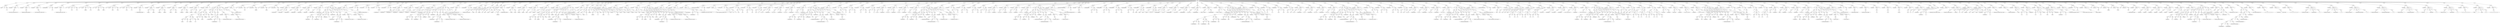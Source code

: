 digraph G {
  node0 [label="program"];
  node1 [label="dcl"];
  node0 -> node1;
  node2 [label="varDcl2"];
  node1 -> node2;
  node3 [label="puntos"];
  node2 -> node3;
  node4 [label=":="];
  node2 -> node4;
  node5 [label="expr"];
  node2 -> node5;
  node6 [label="0"];
  node5 -> node6;
  node7 [label="dcl"];
  node0 -> node7;
  node8 [label="stmt"];
  node7 -> node8;
  node9 [label="fmt.Println("];
  node8 -> node9;
  node10 [label="exprList"];
  node8 -> node10;
  node11 [label="expr"];
  node10 -> node11;
  node12 [label="\"=== Archivo de prueba básico ===\""];
  node11 -> node12;
  node13 [label=")"];
  node8 -> node13;
  node14 [label="dcl"];
  node0 -> node14;
  node15 [label="stmt"];
  node14 -> node15;
  node16 [label="fmt.Println("];
  node15 -> node16;
  node17 [label="exprList"];
  node15 -> node17;
  node18 [label="expr"];
  node17 -> node18;
  node19 [label="\"Validaciones manuales esperadas: 4\""];
  node18 -> node19;
  node20 [label=")"];
  node15 -> node20;
  node21 [label="dcl"];
  node0 -> node21;
  node22 [label="stmt"];
  node21 -> node22;
  node23 [label="fmt.Println("];
  node22 -> node23;
  node24 [label="exprList"];
  node22 -> node24;
  node25 [label="expr"];
  node24 -> node25;
  node26 [label="\"==== Declaración de variables ====\""];
  node25 -> node26;
  node27 [label=")"];
  node22 -> node27;
  node28 [label="dcl"];
  node0 -> node28;
  node29 [label="varDcl2"];
  node28 -> node29;
  node30 [label="puntosDeclaracion"];
  node29 -> node30;
  node31 [label=":="];
  node29 -> node31;
  node32 [label="expr"];
  node29 -> node32;
  node33 [label="0"];
  node32 -> node33;
  node34 [label="dcl"];
  node0 -> node34;
  node35 [label="stmt"];
  node34 -> node35;
  node36 [label="fmt.Println("];
  node35 -> node36;
  node37 [label="exprList"];
  node35 -> node37;
  node38 [label="expr"];
  node37 -> node38;
  node39 [label="\"Declaración explícita con tipo y valor\""];
  node38 -> node39;
  node40 [label=")"];
  node35 -> node40;
  node41 [label="dcl"];
  node0 -> node41;
  node42 [label="varDcl"];
  node41 -> node42;
  node43 [label="var"];
  node42 -> node43;
  node44 [label="entero"];
  node42 -> node44;
  node45 [label="type"];
  node42 -> node45;
  node46 [label="int"];
  node45 -> node46;
  node47 [label="="];
  node42 -> node47;
  node48 [label="expr"];
  node42 -> node48;
  node49 [label="42"];
  node48 -> node49;
  node50 [label="dcl"];
  node0 -> node50;
  node51 [label="varDcl"];
  node50 -> node51;
  node52 [label="var"];
  node51 -> node52;
  node53 [label="decimal"];
  node51 -> node53;
  node54 [label="type"];
  node51 -> node54;
  node55 [label="float64"];
  node54 -> node55;
  node56 [label="="];
  node51 -> node56;
  node57 [label="expr"];
  node51 -> node57;
  node58 [label="3.14"];
  node57 -> node58;
  node59 [label="dcl"];
  node0 -> node59;
  node60 [label="varDcl"];
  node59 -> node60;
  node61 [label="var"];
  node60 -> node61;
  node62 [label="texto"];
  node60 -> node62;
  node63 [label="type"];
  node60 -> node63;
  node64 [label="string"];
  node63 -> node64;
  node65 [label="="];
  node60 -> node65;
  node66 [label="expr"];
  node60 -> node66;
  node67 [label="\"Hola!\""];
  node66 -> node67;
  node68 [label="dcl"];
  node0 -> node68;
  node69 [label="varDcl"];
  node68 -> node69;
  node70 [label="var"];
  node69 -> node70;
  node71 [label="booleano"];
  node69 -> node71;
  node72 [label="type"];
  node69 -> node72;
  node73 [label="bool"];
  node72 -> node73;
  node74 [label="="];
  node69 -> node74;
  node75 [label="expr"];
  node69 -> node75;
  node76 [label="true"];
  node75 -> node76;
  node77 [label="dcl"];
  node0 -> node77;
  node78 [label="varDcl"];
  node77 -> node78;
  node79 [label="var"];
  node78 -> node79;
  node80 [label="caracter"];
  node78 -> node80;
  node81 [label="type"];
  node78 -> node81;
  node82 [label="rune"];
  node81 -> node82;
  node83 [label="="];
  node78 -> node83;
  node84 [label="expr"];
  node78 -> node84;
  node85 [label="'A'"];
  node84 -> node85;
  node86 [label="dcl"];
  node0 -> node86;
  node87 [label="stmt"];
  node86 -> node87;
  node88 [label="fmt.Println("];
  node87 -> node88;
  node89 [label="exprList"];
  node87 -> node89;
  node90 [label="expr"];
  node89 -> node90;
  node91 [label="\"\\n\\n###Validacion Manual\""];
  node90 -> node91;
  node92 [label=")"];
  node87 -> node92;
  node93 [label="dcl"];
  node0 -> node93;
  node94 [label="stmt"];
  node93 -> node94;
  node95 [label="fmt.Println("];
  node94 -> node95;
  node96 [label="exprList"];
  node94 -> node96;
  node97 [label="expr"];
  node96 -> node97;
  node98 [label="\"entero:\""];
  node97 -> node98;
  node99 [label=","];
  node96 -> node99;
  node100 [label="expr"];
  node96 -> node100;
  node101 [label="entero"];
  node100 -> node101;
  node102 [label=")"];
  node94 -> node102;
  node103 [label="dcl"];
  node0 -> node103;
  node104 [label="stmt"];
  node103 -> node104;
  node105 [label="fmt.Println("];
  node104 -> node105;
  node106 [label="exprList"];
  node104 -> node106;
  node107 [label="expr"];
  node106 -> node107;
  node108 [label="\"decimal:\""];
  node107 -> node108;
  node109 [label=","];
  node106 -> node109;
  node110 [label="expr"];
  node106 -> node110;
  node111 [label="decimal"];
  node110 -> node111;
  node112 [label=")"];
  node104 -> node112;
  node113 [label="dcl"];
  node0 -> node113;
  node114 [label="stmt"];
  node113 -> node114;
  node115 [label="fmt.Println("];
  node114 -> node115;
  node116 [label="exprList"];
  node114 -> node116;
  node117 [label="expr"];
  node116 -> node117;
  node118 [label="\"texto:\""];
  node117 -> node118;
  node119 [label=","];
  node116 -> node119;
  node120 [label="expr"];
  node116 -> node120;
  node121 [label="texto"];
  node120 -> node121;
  node122 [label=")"];
  node114 -> node122;
  node123 [label="dcl"];
  node0 -> node123;
  node124 [label="stmt"];
  node123 -> node124;
  node125 [label="fmt.Println("];
  node124 -> node125;
  node126 [label="exprList"];
  node124 -> node126;
  node127 [label="expr"];
  node126 -> node127;
  node128 [label="\"booleano:\""];
  node127 -> node128;
  node129 [label=","];
  node126 -> node129;
  node130 [label="expr"];
  node126 -> node130;
  node131 [label="booleano"];
  node130 -> node131;
  node132 [label=")"];
  node124 -> node132;
  node133 [label="dcl"];
  node0 -> node133;
  node134 [label="stmt"];
  node133 -> node134;
  node135 [label="fmt.Println("];
  node134 -> node135;
  node136 [label="exprList"];
  node134 -> node136;
  node137 [label="expr"];
  node136 -> node137;
  node138 [label="\"caracter:\""];
  node137 -> node138;
  node139 [label=","];
  node136 -> node139;
  node140 [label="expr"];
  node136 -> node140;
  node141 [label="caracter"];
  node140 -> node141;
  node142 [label=")"];
  node134 -> node142;
  node143 [label="dcl"];
  node0 -> node143;
  node144 [label="stmt"];
  node143 -> node144;
  node145 [label="fmt.Println("];
  node144 -> node145;
  node146 [label="exprList"];
  node144 -> node146;
  node147 [label="expr"];
  node146 -> node147;
  node148 [label="\"\""];
  node147 -> node148;
  node149 [label=")"];
  node144 -> node149;
  node150 [label="dcl"];
  node0 -> node150;
  node151 [label="stmt"];
  node150 -> node151;
  node152 [label="if"];
  node151 -> node152;
  node153 [label="expr"];
  node151 -> node153;
  node154 [label="expr"];
  node153 -> node154;
  node155 [label="expr"];
  node154 -> node155;
  node156 [label="expr"];
  node155 -> node156;
  node157 [label="expr"];
  node156 -> node157;
  node158 [label="expr"];
  node157 -> node158;
  node159 [label="entero"];
  node158 -> node159;
  node160 [label="=="];
  node157 -> node160;
  node161 [label="expr"];
  node157 -> node161;
  node162 [label="42"];
  node161 -> node162;
  node163 [label="&&"];
  node156 -> node163;
  node164 [label="expr"];
  node156 -> node164;
  node165 [label="expr"];
  node164 -> node165;
  node166 [label="decimal"];
  node165 -> node166;
  node167 [label=">"];
  node164 -> node167;
  node168 [label="expr"];
  node164 -> node168;
  node169 [label="3.0"];
  node168 -> node169;
  node170 [label="&&"];
  node155 -> node170;
  node171 [label="expr"];
  node155 -> node171;
  node172 [label="expr"];
  node171 -> node172;
  node173 [label="texto"];
  node172 -> node173;
  node174 [label="=="];
  node171 -> node174;
  node175 [label="expr"];
  node171 -> node175;
  node176 [label="\"Hola!\""];
  node175 -> node176;
  node177 [label="&&"];
  node154 -> node177;
  node178 [label="expr"];
  node154 -> node178;
  node179 [label="expr"];
  node178 -> node179;
  node180 [label="booleano"];
  node179 -> node180;
  node181 [label="=="];
  node178 -> node181;
  node182 [label="expr"];
  node178 -> node182;
  node183 [label="true"];
  node182 -> node183;
  node184 [label="&&"];
  node153 -> node184;
  node185 [label="expr"];
  node153 -> node185;
  node186 [label="expr"];
  node185 -> node186;
  node187 [label="caracter"];
  node186 -> node187;
  node188 [label="=="];
  node185 -> node188;
  node189 [label="expr"];
  node185 -> node189;
  node190 [label="'A'"];
  node189 -> node190;
  node191 [label="stmt"];
  node151 -> node191;
  node192 [label="{"];
  node191 -> node192;
  node193 [label="dcl"];
  node191 -> node193;
  node194 [label="stmt"];
  node193 -> node194;
  node195 [label="expr"];
  node194 -> node195;
  node196 [label="expr"];
  node195 -> node196;
  node197 [label="puntosDeclaracion"];
  node196 -> node197;
  node198 [label="="];
  node195 -> node198;
  node199 [label="expr"];
  node195 -> node199;
  node200 [label="expr"];
  node199 -> node200;
  node201 [label="puntosDeclaracion"];
  node200 -> node201;
  node202 [label="+"];
  node199 -> node202;
  node203 [label="expr"];
  node199 -> node203;
  node204 [label="1"];
  node203 -> node204;
  node205 [label="dcl"];
  node191 -> node205;
  node206 [label="stmt"];
  node205 -> node206;
  node207 [label="fmt.Println("];
  node206 -> node207;
  node208 [label="exprList"];
  node206 -> node208;
  node209 [label="expr"];
  node208 -> node209;
  node210 [label="\"OK Declaración explícita: correcto\""];
  node209 -> node210;
  node211 [label=")"];
  node206 -> node211;
  node212 [label="}"];
  node191 -> node212;
  node213 [label="else"];
  node151 -> node213;
  node214 [label="stmt"];
  node151 -> node214;
  node215 [label="{"];
  node214 -> node215;
  node216 [label="dcl"];
  node214 -> node216;
  node217 [label="stmt"];
  node216 -> node217;
  node218 [label="fmt.Println("];
  node217 -> node218;
  node219 [label="exprList"];
  node217 -> node219;
  node220 [label="expr"];
  node219 -> node220;
  node221 [label="\"X Declaración explícita: incorrecto\""];
  node220 -> node221;
  node222 [label=")"];
  node217 -> node222;
  node223 [label="}"];
  node214 -> node223;
  node224 [label="dcl"];
  node0 -> node224;
  node225 [label="stmt"];
  node224 -> node225;
  node226 [label="fmt.Println("];
  node225 -> node226;
  node227 [label="exprList"];
  node225 -> node227;
  node228 [label="expr"];
  node227 -> node228;
  node229 [label="\"Declaración sin valor\""];
  node228 -> node229;
  node230 [label=")"];
  node225 -> node230;
  node231 [label="dcl"];
  node0 -> node231;
  node232 [label="varDcl"];
  node231 -> node232;
  node233 [label="var"];
  node232 -> node233;
  node234 [label="enteroSinValor"];
  node232 -> node234;
  node235 [label="type"];
  node232 -> node235;
  node236 [label="int"];
  node235 -> node236;
  node237 [label="dcl"];
  node0 -> node237;
  node238 [label="varDcl"];
  node237 -> node238;
  node239 [label="var"];
  node238 -> node239;
  node240 [label="decimalSinValor"];
  node238 -> node240;
  node241 [label="type"];
  node238 -> node241;
  node242 [label="float64"];
  node241 -> node242;
  node243 [label="dcl"];
  node0 -> node243;
  node244 [label="varDcl"];
  node243 -> node244;
  node245 [label="var"];
  node244 -> node245;
  node246 [label="textoSinValor"];
  node244 -> node246;
  node247 [label="type"];
  node244 -> node247;
  node248 [label="string"];
  node247 -> node248;
  node249 [label="dcl"];
  node0 -> node249;
  node250 [label="varDcl"];
  node249 -> node250;
  node251 [label="var"];
  node250 -> node251;
  node252 [label="booleanoSinValor"];
  node250 -> node252;
  node253 [label="type"];
  node250 -> node253;
  node254 [label="bool"];
  node253 -> node254;
  node255 [label="dcl"];
  node0 -> node255;
  node256 [label="stmt"];
  node255 -> node256;
  node257 [label="fmt.Println("];
  node256 -> node257;
  node258 [label="exprList"];
  node256 -> node258;
  node259 [label="expr"];
  node258 -> node259;
  node260 [label="\"enteroSinValor:\""];
  node259 -> node260;
  node261 [label=","];
  node258 -> node261;
  node262 [label="expr"];
  node258 -> node262;
  node263 [label="enteroSinValor"];
  node262 -> node263;
  node264 [label=")"];
  node256 -> node264;
  node265 [label="dcl"];
  node0 -> node265;
  node266 [label="stmt"];
  node265 -> node266;
  node267 [label="fmt.Println("];
  node266 -> node267;
  node268 [label="exprList"];
  node266 -> node268;
  node269 [label="expr"];
  node268 -> node269;
  node270 [label="\"decimalSinValor:\""];
  node269 -> node270;
  node271 [label=","];
  node268 -> node271;
  node272 [label="expr"];
  node268 -> node272;
  node273 [label="decimalSinValor"];
  node272 -> node273;
  node274 [label=")"];
  node266 -> node274;
  node275 [label="dcl"];
  node0 -> node275;
  node276 [label="stmt"];
  node275 -> node276;
  node277 [label="fmt.Println("];
  node276 -> node277;
  node278 [label="exprList"];
  node276 -> node278;
  node279 [label="expr"];
  node278 -> node279;
  node280 [label="\"textoSinValor:\""];
  node279 -> node280;
  node281 [label=","];
  node278 -> node281;
  node282 [label="expr"];
  node278 -> node282;
  node283 [label="textoSinValor"];
  node282 -> node283;
  node284 [label=")"];
  node276 -> node284;
  node285 [label="dcl"];
  node0 -> node285;
  node286 [label="stmt"];
  node285 -> node286;
  node287 [label="fmt.Println("];
  node286 -> node287;
  node288 [label="exprList"];
  node286 -> node288;
  node289 [label="expr"];
  node288 -> node289;
  node290 [label="\"booleanoSinValor:\""];
  node289 -> node290;
  node291 [label=","];
  node288 -> node291;
  node292 [label="expr"];
  node288 -> node292;
  node293 [label="booleanoSinValor"];
  node292 -> node293;
  node294 [label=")"];
  node286 -> node294;
  node295 [label="dcl"];
  node0 -> node295;
  node296 [label="stmt"];
  node295 -> node296;
  node297 [label="if"];
  node296 -> node297;
  node298 [label="expr"];
  node296 -> node298;
  node299 [label="expr"];
  node298 -> node299;
  node300 [label="expr"];
  node299 -> node300;
  node301 [label="expr"];
  node300 -> node301;
  node302 [label="expr"];
  node301 -> node302;
  node303 [label="enteroSinValor"];
  node302 -> node303;
  node304 [label="=="];
  node301 -> node304;
  node305 [label="expr"];
  node301 -> node305;
  node306 [label="0"];
  node305 -> node306;
  node307 [label="&&"];
  node300 -> node307;
  node308 [label="expr"];
  node300 -> node308;
  node309 [label="expr"];
  node308 -> node309;
  node310 [label="decimalSinValor"];
  node309 -> node310;
  node311 [label="=="];
  node308 -> node311;
  node312 [label="expr"];
  node308 -> node312;
  node313 [label="0.0"];
  node312 -> node313;
  node314 [label="&&"];
  node299 -> node314;
  node315 [label="expr"];
  node299 -> node315;
  node316 [label="expr"];
  node315 -> node316;
  node317 [label="textoSinValor"];
  node316 -> node317;
  node318 [label="=="];
  node315 -> node318;
  node319 [label="expr"];
  node315 -> node319;
  node320 [label="\"\""];
  node319 -> node320;
  node321 [label="&&"];
  node298 -> node321;
  node322 [label="expr"];
  node298 -> node322;
  node323 [label="expr"];
  node322 -> node323;
  node324 [label="booleanoSinValor"];
  node323 -> node324;
  node325 [label="=="];
  node322 -> node325;
  node326 [label="expr"];
  node322 -> node326;
  node327 [label="false"];
  node326 -> node327;
  node328 [label="stmt"];
  node296 -> node328;
  node329 [label="{"];
  node328 -> node329;
  node330 [label="dcl"];
  node328 -> node330;
  node331 [label="stmt"];
  node330 -> node331;
  node332 [label="expr"];
  node331 -> node332;
  node333 [label="expr"];
  node332 -> node333;
  node334 [label="puntosDeclaracion"];
  node333 -> node334;
  node335 [label="="];
  node332 -> node335;
  node336 [label="expr"];
  node332 -> node336;
  node337 [label="expr"];
  node336 -> node337;
  node338 [label="puntosDeclaracion"];
  node337 -> node338;
  node339 [label="+"];
  node336 -> node339;
  node340 [label="expr"];
  node336 -> node340;
  node341 [label="1"];
  node340 -> node341;
  node342 [label="dcl"];
  node328 -> node342;
  node343 [label="stmt"];
  node342 -> node343;
  node344 [label="fmt.Println("];
  node343 -> node344;
  node345 [label="exprList"];
  node343 -> node345;
  node346 [label="expr"];
  node345 -> node346;
  node347 [label="\"OK Declaración sin valor: correcto\""];
  node346 -> node347;
  node348 [label=")"];
  node343 -> node348;
  node349 [label="}"];
  node328 -> node349;
  node350 [label="else"];
  node296 -> node350;
  node351 [label="stmt"];
  node296 -> node351;
  node352 [label="{"];
  node351 -> node352;
  node353 [label="dcl"];
  node351 -> node353;
  node354 [label="stmt"];
  node353 -> node354;
  node355 [label="fmt.Println("];
  node354 -> node355;
  node356 [label="exprList"];
  node354 -> node356;
  node357 [label="expr"];
  node356 -> node357;
  node358 [label="\"X Declaración sin valor: incorrecto\""];
  node357 -> node358;
  node359 [label=")"];
  node354 -> node359;
  node360 [label="}"];
  node351 -> node360;
  node361 [label="dcl"];
  node0 -> node361;
  node362 [label="stmt"];
  node361 -> node362;
  node363 [label="fmt.Println("];
  node362 -> node363;
  node364 [label="exprList"];
  node362 -> node364;
  node365 [label="expr"];
  node364 -> node365;
  node366 [label="\"Declaración con inferencia de tipo\""];
  node365 -> node366;
  node367 [label=")"];
  node362 -> node367;
  node368 [label="dcl"];
  node0 -> node368;
  node369 [label="varDcl2"];
  node368 -> node369;
  node370 [label="enteroInferido"];
  node369 -> node370;
  node371 [label=":="];
  node369 -> node371;
  node372 [label="expr"];
  node369 -> node372;
  node373 [label="100"];
  node372 -> node373;
  node374 [label="dcl"];
  node0 -> node374;
  node375 [label="varDcl2"];
  node374 -> node375;
  node376 [label="decimalInferido"];
  node375 -> node376;
  node377 [label=":="];
  node375 -> node377;
  node378 [label="expr"];
  node375 -> node378;
  node379 [label="2.71"];
  node378 -> node379;
  node380 [label="dcl"];
  node0 -> node380;
  node381 [label="varDcl2"];
  node380 -> node381;
  node382 [label="textoInferido"];
  node381 -> node382;
  node383 [label=":="];
  node381 -> node383;
  node384 [label="expr"];
  node381 -> node384;
  node385 [label="\"Adios!\""];
  node384 -> node385;
  node386 [label="dcl"];
  node0 -> node386;
  node387 [label="varDcl2"];
  node386 -> node387;
  node388 [label="booleanoInferido"];
  node387 -> node388;
  node389 [label=":="];
  node387 -> node389;
  node390 [label="expr"];
  node387 -> node390;
  node391 [label="false"];
  node390 -> node391;
  node392 [label="dcl"];
  node0 -> node392;
  node393 [label="stmt"];
  node392 -> node393;
  node394 [label="fmt.Println("];
  node393 -> node394;
  node395 [label="exprList"];
  node393 -> node395;
  node396 [label="expr"];
  node395 -> node396;
  node397 [label="\"enteroInferido:\""];
  node396 -> node397;
  node398 [label=","];
  node395 -> node398;
  node399 [label="expr"];
  node395 -> node399;
  node400 [label="enteroInferido"];
  node399 -> node400;
  node401 [label=")"];
  node393 -> node401;
  node402 [label="dcl"];
  node0 -> node402;
  node403 [label="stmt"];
  node402 -> node403;
  node404 [label="fmt.Println("];
  node403 -> node404;
  node405 [label="exprList"];
  node403 -> node405;
  node406 [label="expr"];
  node405 -> node406;
  node407 [label="\"decimalInferido:\""];
  node406 -> node407;
  node408 [label=","];
  node405 -> node408;
  node409 [label="expr"];
  node405 -> node409;
  node410 [label="decimalInferido"];
  node409 -> node410;
  node411 [label=")"];
  node403 -> node411;
  node412 [label="dcl"];
  node0 -> node412;
  node413 [label="stmt"];
  node412 -> node413;
  node414 [label="fmt.Println("];
  node413 -> node414;
  node415 [label="exprList"];
  node413 -> node415;
  node416 [label="expr"];
  node415 -> node416;
  node417 [label="\"textoInferido:\""];
  node416 -> node417;
  node418 [label=","];
  node415 -> node418;
  node419 [label="expr"];
  node415 -> node419;
  node420 [label="textoInferido"];
  node419 -> node420;
  node421 [label=")"];
  node413 -> node421;
  node422 [label="dcl"];
  node0 -> node422;
  node423 [label="stmt"];
  node422 -> node423;
  node424 [label="fmt.Println("];
  node423 -> node424;
  node425 [label="exprList"];
  node423 -> node425;
  node426 [label="expr"];
  node425 -> node426;
  node427 [label="\"booleanoInferido:\""];
  node426 -> node427;
  node428 [label=","];
  node425 -> node428;
  node429 [label="expr"];
  node425 -> node429;
  node430 [label="booleanoInferido"];
  node429 -> node430;
  node431 [label=")"];
  node423 -> node431;
  node432 [label="dcl"];
  node0 -> node432;
  node433 [label="stmt"];
  node432 -> node433;
  node434 [label="if"];
  node433 -> node434;
  node435 [label="expr"];
  node433 -> node435;
  node436 [label="expr"];
  node435 -> node436;
  node437 [label="expr"];
  node436 -> node437;
  node438 [label="expr"];
  node437 -> node438;
  node439 [label="expr"];
  node438 -> node439;
  node440 [label="enteroInferido"];
  node439 -> node440;
  node441 [label="=="];
  node438 -> node441;
  node442 [label="expr"];
  node438 -> node442;
  node443 [label="100"];
  node442 -> node443;
  node444 [label="&&"];
  node437 -> node444;
  node445 [label="expr"];
  node437 -> node445;
  node446 [label="expr"];
  node445 -> node446;
  node447 [label="decimalInferido"];
  node446 -> node447;
  node448 [label=">"];
  node445 -> node448;
  node449 [label="expr"];
  node445 -> node449;
  node450 [label="2.7"];
  node449 -> node450;
  node451 [label="&&"];
  node436 -> node451;
  node452 [label="expr"];
  node436 -> node452;
  node453 [label="expr"];
  node452 -> node453;
  node454 [label="textoInferido"];
  node453 -> node454;
  node455 [label="=="];
  node452 -> node455;
  node456 [label="expr"];
  node452 -> node456;
  node457 [label="\"Adios!\""];
  node456 -> node457;
  node458 [label="&&"];
  node435 -> node458;
  node459 [label="expr"];
  node435 -> node459;
  node460 [label="expr"];
  node459 -> node460;
  node461 [label="booleanoInferido"];
  node460 -> node461;
  node462 [label="=="];
  node459 -> node462;
  node463 [label="expr"];
  node459 -> node463;
  node464 [label="false"];
  node463 -> node464;
  node465 [label="stmt"];
  node433 -> node465;
  node466 [label="{"];
  node465 -> node466;
  node467 [label="dcl"];
  node465 -> node467;
  node468 [label="stmt"];
  node467 -> node468;
  node469 [label="expr"];
  node468 -> node469;
  node470 [label="expr"];
  node469 -> node470;
  node471 [label="puntosDeclaracion"];
  node470 -> node471;
  node472 [label="="];
  node469 -> node472;
  node473 [label="expr"];
  node469 -> node473;
  node474 [label="expr"];
  node473 -> node474;
  node475 [label="puntosDeclaracion"];
  node474 -> node475;
  node476 [label="+"];
  node473 -> node476;
  node477 [label="expr"];
  node473 -> node477;
  node478 [label="1"];
  node477 -> node478;
  node479 [label="dcl"];
  node465 -> node479;
  node480 [label="stmt"];
  node479 -> node480;
  node481 [label="fmt.Println("];
  node480 -> node481;
  node482 [label="exprList"];
  node480 -> node482;
  node483 [label="expr"];
  node482 -> node483;
  node484 [label="\"OK Declaración con inferencia: correcto\""];
  node483 -> node484;
  node485 [label=")"];
  node480 -> node485;
  node486 [label="}"];
  node465 -> node486;
  node487 [label="else"];
  node433 -> node487;
  node488 [label="stmt"];
  node433 -> node488;
  node489 [label="{"];
  node488 -> node489;
  node490 [label="dcl"];
  node488 -> node490;
  node491 [label="stmt"];
  node490 -> node491;
  node492 [label="fmt.Println("];
  node491 -> node492;
  node493 [label="exprList"];
  node491 -> node493;
  node494 [label="expr"];
  node493 -> node494;
  node495 [label="\"X Declaración con inferencia: incorrecto\""];
  node494 -> node495;
  node496 [label=")"];
  node491 -> node496;
  node497 [label="}"];
  node488 -> node497;
  node498 [label="dcl"];
  node0 -> node498;
  node499 [label="stmt"];
  node498 -> node499;
  node500 [label="fmt.Println("];
  node499 -> node500;
  node501 [label="exprList"];
  node499 -> node501;
  node502 [label="expr"];
  node501 -> node502;
  node503 [label="\"\\n==== Asignación de variables ====\""];
  node502 -> node503;
  node504 [label=")"];
  node499 -> node504;
  node505 [label="dcl"];
  node0 -> node505;
  node506 [label="varDcl2"];
  node505 -> node506;
  node507 [label="puntosAsignacion"];
  node506 -> node507;
  node508 [label=":="];
  node506 -> node508;
  node509 [label="expr"];
  node506 -> node509;
  node510 [label="0"];
  node509 -> node510;
  node511 [label="dcl"];
  node0 -> node511;
  node512 [label="stmt"];
  node511 -> node512;
  node513 [label="fmt.Println("];
  node512 -> node513;
  node514 [label="exprList"];
  node512 -> node514;
  node515 [label="expr"];
  node514 -> node515;
  node516 [label="\"Asignación con tipo correcto\""];
  node515 -> node516;
  node517 [label=")"];
  node512 -> node517;
  node518 [label="dcl"];
  node0 -> node518;
  node519 [label="stmt"];
  node518 -> node519;
  node520 [label="expr"];
  node519 -> node520;
  node521 [label="expr"];
  node520 -> node521;
  node522 [label="entero"];
  node521 -> node522;
  node523 [label="="];
  node520 -> node523;
  node524 [label="expr"];
  node520 -> node524;
  node525 [label="99"];
  node524 -> node525;
  node526 [label="dcl"];
  node0 -> node526;
  node527 [label="stmt"];
  node526 -> node527;
  node528 [label="expr"];
  node527 -> node528;
  node529 [label="expr"];
  node528 -> node529;
  node530 [label="decimal"];
  node529 -> node530;
  node531 [label="="];
  node528 -> node531;
  node532 [label="expr"];
  node528 -> node532;
  node533 [label="9.9"];
  node532 -> node533;
  node534 [label="dcl"];
  node0 -> node534;
  node535 [label="stmt"];
  node534 -> node535;
  node536 [label="expr"];
  node535 -> node536;
  node537 [label="expr"];
  node536 -> node537;
  node538 [label="texto"];
  node537 -> node538;
  node539 [label="="];
  node536 -> node539;
  node540 [label="expr"];
  node536 -> node540;
  node541 [label="\"Nuevo\""];
  node540 -> node541;
  node542 [label="dcl"];
  node0 -> node542;
  node543 [label="stmt"];
  node542 -> node543;
  node544 [label="expr"];
  node543 -> node544;
  node545 [label="expr"];
  node544 -> node545;
  node546 [label="booleano"];
  node545 -> node546;
  node547 [label="="];
  node544 -> node547;
  node548 [label="expr"];
  node544 -> node548;
  node549 [label="!"];
  node548 -> node549;
  node550 [label="expr"];
  node548 -> node550;
  node551 [label="booleano"];
  node550 -> node551;
  node552 [label="dcl"];
  node0 -> node552;
  node553 [label="stmt"];
  node552 -> node553;
  node554 [label="fmt.Println("];
  node553 -> node554;
  node555 [label="exprList"];
  node553 -> node555;
  node556 [label="expr"];
  node555 -> node556;
  node557 [label="\"\\n\\n###Validacion Manual\""];
  node556 -> node557;
  node558 [label=")"];
  node553 -> node558;
  node559 [label="dcl"];
  node0 -> node559;
  node560 [label="stmt"];
  node559 -> node560;
  node561 [label="fmt.Println("];
  node560 -> node561;
  node562 [label="exprList"];
  node560 -> node562;
  node563 [label="expr"];
  node562 -> node563;
  node564 [label="\"entero:\""];
  node563 -> node564;
  node565 [label=","];
  node562 -> node565;
  node566 [label="expr"];
  node562 -> node566;
  node567 [label="entero"];
  node566 -> node567;
  node568 [label=")"];
  node560 -> node568;
  node569 [label="dcl"];
  node0 -> node569;
  node570 [label="stmt"];
  node569 -> node570;
  node571 [label="fmt.Println("];
  node570 -> node571;
  node572 [label="exprList"];
  node570 -> node572;
  node573 [label="expr"];
  node572 -> node573;
  node574 [label="\"decimal:\""];
  node573 -> node574;
  node575 [label=","];
  node572 -> node575;
  node576 [label="expr"];
  node572 -> node576;
  node577 [label="decimal"];
  node576 -> node577;
  node578 [label=")"];
  node570 -> node578;
  node579 [label="dcl"];
  node0 -> node579;
  node580 [label="stmt"];
  node579 -> node580;
  node581 [label="fmt.Println("];
  node580 -> node581;
  node582 [label="exprList"];
  node580 -> node582;
  node583 [label="expr"];
  node582 -> node583;
  node584 [label="\"texto:\""];
  node583 -> node584;
  node585 [label=","];
  node582 -> node585;
  node586 [label="expr"];
  node582 -> node586;
  node587 [label="texto"];
  node586 -> node587;
  node588 [label=")"];
  node580 -> node588;
  node589 [label="dcl"];
  node0 -> node589;
  node590 [label="stmt"];
  node589 -> node590;
  node591 [label="fmt.Println("];
  node590 -> node591;
  node592 [label="exprList"];
  node590 -> node592;
  node593 [label="expr"];
  node592 -> node593;
  node594 [label="\"booleano:\""];
  node593 -> node594;
  node595 [label=","];
  node592 -> node595;
  node596 [label="expr"];
  node592 -> node596;
  node597 [label="booleano"];
  node596 -> node597;
  node598 [label=")"];
  node590 -> node598;
  node599 [label="dcl"];
  node0 -> node599;
  node600 [label="stmt"];
  node599 -> node600;
  node601 [label="fmt.Println("];
  node600 -> node601;
  node602 [label="exprList"];
  node600 -> node602;
  node603 [label="expr"];
  node602 -> node603;
  node604 [label="\"\""];
  node603 -> node604;
  node605 [label=")"];
  node600 -> node605;
  node606 [label="dcl"];
  node0 -> node606;
  node607 [label="stmt"];
  node606 -> node607;
  node608 [label="if"];
  node607 -> node608;
  node609 [label="expr"];
  node607 -> node609;
  node610 [label="expr"];
  node609 -> node610;
  node611 [label="expr"];
  node610 -> node611;
  node612 [label="expr"];
  node611 -> node612;
  node613 [label="expr"];
  node612 -> node613;
  node614 [label="entero"];
  node613 -> node614;
  node615 [label="=="];
  node612 -> node615;
  node616 [label="expr"];
  node612 -> node616;
  node617 [label="99"];
  node616 -> node617;
  node618 [label="&&"];
  node611 -> node618;
  node619 [label="expr"];
  node611 -> node619;
  node620 [label="expr"];
  node619 -> node620;
  node621 [label="decimal"];
  node620 -> node621;
  node622 [label="=="];
  node619 -> node622;
  node623 [label="expr"];
  node619 -> node623;
  node624 [label="9.9"];
  node623 -> node624;
  node625 [label="&&"];
  node610 -> node625;
  node626 [label="expr"];
  node610 -> node626;
  node627 [label="expr"];
  node626 -> node627;
  node628 [label="texto"];
  node627 -> node628;
  node629 [label="=="];
  node626 -> node629;
  node630 [label="expr"];
  node626 -> node630;
  node631 [label="\"Nuevo\""];
  node630 -> node631;
  node632 [label="&&"];
  node609 -> node632;
  node633 [label="expr"];
  node609 -> node633;
  node634 [label="expr"];
  node633 -> node634;
  node635 [label="booleano"];
  node634 -> node635;
  node636 [label="=="];
  node633 -> node636;
  node637 [label="expr"];
  node633 -> node637;
  node638 [label="false"];
  node637 -> node638;
  node639 [label="stmt"];
  node607 -> node639;
  node640 [label="{"];
  node639 -> node640;
  node641 [label="dcl"];
  node639 -> node641;
  node642 [label="stmt"];
  node641 -> node642;
  node643 [label="expr"];
  node642 -> node643;
  node644 [label="expr"];
  node643 -> node644;
  node645 [label="puntosAsignacion"];
  node644 -> node645;
  node646 [label="="];
  node643 -> node646;
  node647 [label="expr"];
  node643 -> node647;
  node648 [label="expr"];
  node647 -> node648;
  node649 [label="puntosAsignacion"];
  node648 -> node649;
  node650 [label="+"];
  node647 -> node650;
  node651 [label="expr"];
  node647 -> node651;
  node652 [label="1"];
  node651 -> node652;
  node653 [label="dcl"];
  node639 -> node653;
  node654 [label="stmt"];
  node653 -> node654;
  node655 [label="fmt.Println("];
  node654 -> node655;
  node656 [label="exprList"];
  node654 -> node656;
  node657 [label="expr"];
  node656 -> node657;
  node658 [label="\"OK Asignación simple: correcto\""];
  node657 -> node658;
  node659 [label=")"];
  node654 -> node659;
  node660 [label="}"];
  node639 -> node660;
  node661 [label="else"];
  node607 -> node661;
  node662 [label="stmt"];
  node607 -> node662;
  node663 [label="{"];
  node662 -> node663;
  node664 [label="dcl"];
  node662 -> node664;
  node665 [label="stmt"];
  node664 -> node665;
  node666 [label="fmt.Println("];
  node665 -> node666;
  node667 [label="exprList"];
  node665 -> node667;
  node668 [label="expr"];
  node667 -> node668;
  node669 [label="\"X Asignación simple: incorrecto\""];
  node668 -> node669;
  node670 [label=")"];
  node665 -> node670;
  node671 [label="}"];
  node662 -> node671;
  node672 [label="dcl"];
  node0 -> node672;
  node673 [label="stmt"];
  node672 -> node673;
  node674 [label="fmt.Println("];
  node673 -> node674;
  node675 [label="exprList"];
  node673 -> node675;
  node676 [label="expr"];
  node675 -> node676;
  node677 [label="\"Asignación con expresiones\""];
  node676 -> node677;
  node678 [label=")"];
  node673 -> node678;
  node679 [label="dcl"];
  node0 -> node679;
  node680 [label="stmt"];
  node679 -> node680;
  node681 [label="expr"];
  node680 -> node681;
  node682 [label="expr"];
  node681 -> node682;
  node683 [label="entero"];
  node682 -> node683;
  node684 [label="="];
  node681 -> node684;
  node685 [label="expr"];
  node681 -> node685;
  node686 [label="expr"];
  node685 -> node686;
  node687 [label="entero"];
  node686 -> node687;
  node688 [label="+"];
  node685 -> node688;
  node689 [label="expr"];
  node685 -> node689;
  node690 [label="1"];
  node689 -> node690;
  node691 [label="dcl"];
  node0 -> node691;
  node692 [label="stmt"];
  node691 -> node692;
  node693 [label="expr"];
  node692 -> node693;
  node694 [label="expr"];
  node693 -> node694;
  node695 [label="decimal"];
  node694 -> node695;
  node696 [label="="];
  node693 -> node696;
  node697 [label="expr"];
  node693 -> node697;
  node698 [label="expr"];
  node697 -> node698;
  node699 [label="decimal"];
  node698 -> node699;
  node700 [label="*"];
  node697 -> node700;
  node701 [label="expr"];
  node697 -> node701;
  node702 [label="2"];
  node701 -> node702;
  node703 [label="dcl"];
  node0 -> node703;
  node704 [label="stmt"];
  node703 -> node704;
  node705 [label="expr"];
  node704 -> node705;
  node706 [label="expr"];
  node705 -> node706;
  node707 [label="texto"];
  node706 -> node707;
  node708 [label="="];
  node705 -> node708;
  node709 [label="expr"];
  node705 -> node709;
  node710 [label="expr"];
  node709 -> node710;
  node711 [label="texto"];
  node710 -> node711;
  node712 [label="+"];
  node709 -> node712;
  node713 [label="expr"];
  node709 -> node713;
  node714 [label="\"!\""];
  node713 -> node714;
  node715 [label="dcl"];
  node0 -> node715;
  node716 [label="stmt"];
  node715 -> node716;
  node717 [label="expr"];
  node716 -> node717;
  node718 [label="expr"];
  node717 -> node718;
  node719 [label="booleano"];
  node718 -> node719;
  node720 [label="="];
  node717 -> node720;
  node721 [label="expr"];
  node717 -> node721;
  node722 [label="!"];
  node721 -> node722;
  node723 [label="expr"];
  node721 -> node723;
  node724 [label="booleano"];
  node723 -> node724;
  node725 [label="dcl"];
  node0 -> node725;
  node726 [label="stmt"];
  node725 -> node726;
  node727 [label="fmt.Println("];
  node726 -> node727;
  node728 [label="exprList"];
  node726 -> node728;
  node729 [label="expr"];
  node728 -> node729;
  node730 [label="\"entero:\""];
  node729 -> node730;
  node731 [label=","];
  node728 -> node731;
  node732 [label="expr"];
  node728 -> node732;
  node733 [label="entero"];
  node732 -> node733;
  node734 [label=")"];
  node726 -> node734;
  node735 [label="dcl"];
  node0 -> node735;
  node736 [label="stmt"];
  node735 -> node736;
  node737 [label="fmt.Println("];
  node736 -> node737;
  node738 [label="exprList"];
  node736 -> node738;
  node739 [label="expr"];
  node738 -> node739;
  node740 [label="\"decimal:\""];
  node739 -> node740;
  node741 [label=","];
  node738 -> node741;
  node742 [label="expr"];
  node738 -> node742;
  node743 [label="decimal"];
  node742 -> node743;
  node744 [label=")"];
  node736 -> node744;
  node745 [label="dcl"];
  node0 -> node745;
  node746 [label="stmt"];
  node745 -> node746;
  node747 [label="fmt.Println("];
  node746 -> node747;
  node748 [label="exprList"];
  node746 -> node748;
  node749 [label="expr"];
  node748 -> node749;
  node750 [label="\"texto:\""];
  node749 -> node750;
  node751 [label=","];
  node748 -> node751;
  node752 [label="expr"];
  node748 -> node752;
  node753 [label="texto"];
  node752 -> node753;
  node754 [label=")"];
  node746 -> node754;
  node755 [label="dcl"];
  node0 -> node755;
  node756 [label="stmt"];
  node755 -> node756;
  node757 [label="fmt.Println("];
  node756 -> node757;
  node758 [label="exprList"];
  node756 -> node758;
  node759 [label="expr"];
  node758 -> node759;
  node760 [label="\"booleano:\""];
  node759 -> node760;
  node761 [label=","];
  node758 -> node761;
  node762 [label="expr"];
  node758 -> node762;
  node763 [label="booleano"];
  node762 -> node763;
  node764 [label=")"];
  node756 -> node764;
  node765 [label="dcl"];
  node0 -> node765;
  node766 [label="stmt"];
  node765 -> node766;
  node767 [label="if"];
  node766 -> node767;
  node768 [label="expr"];
  node766 -> node768;
  node769 [label="expr"];
  node768 -> node769;
  node770 [label="expr"];
  node769 -> node770;
  node771 [label="expr"];
  node770 -> node771;
  node772 [label="expr"];
  node771 -> node772;
  node773 [label="entero"];
  node772 -> node773;
  node774 [label="=="];
  node771 -> node774;
  node775 [label="expr"];
  node771 -> node775;
  node776 [label="100"];
  node775 -> node776;
  node777 [label="&&"];
  node770 -> node777;
  node778 [label="expr"];
  node770 -> node778;
  node779 [label="expr"];
  node778 -> node779;
  node780 [label="decimal"];
  node779 -> node780;
  node781 [label="=="];
  node778 -> node781;
  node782 [label="expr"];
  node778 -> node782;
  node783 [label="19.8"];
  node782 -> node783;
  node784 [label="&&"];
  node769 -> node784;
  node785 [label="expr"];
  node769 -> node785;
  node786 [label="expr"];
  node785 -> node786;
  node787 [label="texto"];
  node786 -> node787;
  node788 [label="=="];
  node785 -> node788;
  node789 [label="expr"];
  node785 -> node789;
  node790 [label="\"Nuevo!\""];
  node789 -> node790;
  node791 [label="&&"];
  node768 -> node791;
  node792 [label="expr"];
  node768 -> node792;
  node793 [label="expr"];
  node792 -> node793;
  node794 [label="booleano"];
  node793 -> node794;
  node795 [label="=="];
  node792 -> node795;
  node796 [label="expr"];
  node792 -> node796;
  node797 [label="true"];
  node796 -> node797;
  node798 [label="stmt"];
  node766 -> node798;
  node799 [label="{"];
  node798 -> node799;
  node800 [label="dcl"];
  node798 -> node800;
  node801 [label="stmt"];
  node800 -> node801;
  node802 [label="expr"];
  node801 -> node802;
  node803 [label="expr"];
  node802 -> node803;
  node804 [label="puntosAsignacion"];
  node803 -> node804;
  node805 [label="="];
  node802 -> node805;
  node806 [label="expr"];
  node802 -> node806;
  node807 [label="expr"];
  node806 -> node807;
  node808 [label="puntosAsignacion"];
  node807 -> node808;
  node809 [label="+"];
  node806 -> node809;
  node810 [label="expr"];
  node806 -> node810;
  node811 [label="1"];
  node810 -> node811;
  node812 [label="dcl"];
  node798 -> node812;
  node813 [label="stmt"];
  node812 -> node813;
  node814 [label="fmt.Println("];
  node813 -> node814;
  node815 [label="exprList"];
  node813 -> node815;
  node816 [label="expr"];
  node815 -> node816;
  node817 [label="\"OK Asignación con expresiones: correcto\""];
  node816 -> node817;
  node818 [label=")"];
  node813 -> node818;
  node819 [label="}"];
  node798 -> node819;
  node820 [label="else"];
  node766 -> node820;
  node821 [label="stmt"];
  node766 -> node821;
  node822 [label="{"];
  node821 -> node822;
  node823 [label="dcl"];
  node821 -> node823;
  node824 [label="stmt"];
  node823 -> node824;
  node825 [label="fmt.Println("];
  node824 -> node825;
  node826 [label="exprList"];
  node824 -> node826;
  node827 [label="expr"];
  node826 -> node827;
  node828 [label="\"X Asignación con expresiones: incorrecto\""];
  node827 -> node828;
  node829 [label=")"];
  node824 -> node829;
  node830 [label="}"];
  node821 -> node830;
  node831 [label="dcl"];
  node0 -> node831;
  node832 [label="stmt"];
  node831 -> node832;
  node833 [label="fmt.Println("];
  node832 -> node833;
  node834 [label="exprList"];
  node832 -> node834;
  node835 [label="expr"];
  node834 -> node835;
  node836 [label="\"Asignación con tipo incorrecto\""];
  node835 -> node836;
  node837 [label=")"];
  node832 -> node837;
  node838 [label="dcl"];
  node0 -> node838;
  node839 [label="stmt"];
  node838 -> node839;
  node840 [label="expr"];
  node839 -> node840;
  node841 [label="expr"];
  node840 -> node841;
  node842 [label="puntosAsignacion"];
  node841 -> node842;
  node843 [label="="];
  node840 -> node843;
  node844 [label="expr"];
  node840 -> node844;
  node845 [label="expr"];
  node844 -> node845;
  node846 [label="puntosAsignacion"];
  node845 -> node846;
  node847 [label="+"];
  node844 -> node847;
  node848 [label="expr"];
  node844 -> node848;
  node849 [label="1"];
  node848 -> node849;
  node850 [label="dcl"];
  node0 -> node850;
  node851 [label="stmt"];
  node850 -> node851;
  node852 [label="fmt.Println("];
  node851 -> node852;
  node853 [label="exprList"];
  node851 -> node853;
  node854 [label="expr"];
  node853 -> node854;
  node855 [label="\"OK Asignación con tipo incorrecto: correcto\""];
  node854 -> node855;
  node856 [label=")"];
  node851 -> node856;
  node857 [label="dcl"];
  node0 -> node857;
  node858 [label="stmt"];
  node857 -> node858;
  node859 [label="fmt.Println("];
  node858 -> node859;
  node860 [label="exprList"];
  node858 -> node860;
  node861 [label="expr"];
  node860 -> node861;
  node862 [label="\"\\n==== Operaciones Aritméticas ====\""];
  node861 -> node862;
  node863 [label=")"];
  node858 -> node863;
  node864 [label="dcl"];
  node0 -> node864;
  node865 [label="varDcl2"];
  node864 -> node865;
  node866 [label="puntosOperacionesAritmeticas"];
  node865 -> node866;
  node867 [label=":="];
  node865 -> node867;
  node868 [label="expr"];
  node865 -> node868;
  node869 [label="0"];
  node868 -> node869;
  node870 [label="dcl"];
  node0 -> node870;
  node871 [label="stmt"];
  node870 -> node871;
  node872 [label="fmt.Println("];
  node871 -> node872;
  node873 [label="exprList"];
  node871 -> node873;
  node874 [label="expr"];
  node873 -> node874;
  node875 [label="\"Suma\""];
  node874 -> node875;
  node876 [label=")"];
  node871 -> node876;
  node877 [label="dcl"];
  node0 -> node877;
  node878 [label="varDcl2"];
  node877 -> node878;
  node879 [label="resultadoSuma1"];
  node878 -> node879;
  node880 [label=":="];
  node878 -> node880;
  node881 [label="expr"];
  node878 -> node881;
  node882 [label="expr"];
  node881 -> node882;
  node883 [label="10"];
  node882 -> node883;
  node884 [label="+"];
  node881 -> node884;
  node885 [label="expr"];
  node881 -> node885;
  node886 [label="5"];
  node885 -> node886;
  node887 [label="dcl"];
  node0 -> node887;
  node888 [label="varDcl2"];
  node887 -> node888;
  node889 [label="resultadoSuma2"];
  node888 -> node889;
  node890 [label=":="];
  node888 -> node890;
  node891 [label="expr"];
  node888 -> node891;
  node892 [label="expr"];
  node891 -> node892;
  node893 [label="10.5"];
  node892 -> node893;
  node894 [label="+"];
  node891 -> node894;
  node895 [label="expr"];
  node891 -> node895;
  node896 [label="5.5"];
  node895 -> node896;
  node897 [label="dcl"];
  node0 -> node897;
  node898 [label="varDcl2"];
  node897 -> node898;
  node899 [label="resultadoSuma3"];
  node898 -> node899;
  node900 [label=":="];
  node898 -> node900;
  node901 [label="expr"];
  node898 -> node901;
  node902 [label="expr"];
  node901 -> node902;
  node903 [label="10"];
  node902 -> node903;
  node904 [label="+"];
  node901 -> node904;
  node905 [label="expr"];
  node901 -> node905;
  node906 [label="5.5"];
  node905 -> node906;
  node907 [label="dcl"];
  node0 -> node907;
  node908 [label="varDcl2"];
  node907 -> node908;
  node909 [label="resultadoSuma4"];
  node908 -> node909;
  node910 [label=":="];
  node908 -> node910;
  node911 [label="expr"];
  node908 -> node911;
  node912 [label="expr"];
  node911 -> node912;
  node913 [label="10.5"];
  node912 -> node913;
  node914 [label="+"];
  node911 -> node914;
  node915 [label="expr"];
  node911 -> node915;
  node916 [label="5"];
  node915 -> node916;
  node917 [label="dcl"];
  node0 -> node917;
  node918 [label="stmt"];
  node917 -> node918;
  node919 [label="fmt.Println("];
  node918 -> node919;
  node920 [label="exprList"];
  node918 -> node920;
  node921 [label="expr"];
  node920 -> node921;
  node922 [label="\"10 + 5 =\""];
  node921 -> node922;
  node923 [label=","];
  node920 -> node923;
  node924 [label="expr"];
  node920 -> node924;
  node925 [label="resultadoSuma1"];
  node924 -> node925;
  node926 [label=")"];
  node918 -> node926;
  node927 [label="dcl"];
  node0 -> node927;
  node928 [label="stmt"];
  node927 -> node928;
  node929 [label="fmt.Println("];
  node928 -> node929;
  node930 [label="exprList"];
  node928 -> node930;
  node931 [label="expr"];
  node930 -> node931;
  node932 [label="\"10.5 + 5.5 =\""];
  node931 -> node932;
  node933 [label=","];
  node930 -> node933;
  node934 [label="expr"];
  node930 -> node934;
  node935 [label="resultadoSuma2"];
  node934 -> node935;
  node936 [label=")"];
  node928 -> node936;
  node937 [label="dcl"];
  node0 -> node937;
  node938 [label="stmt"];
  node937 -> node938;
  node939 [label="fmt.Println("];
  node938 -> node939;
  node940 [label="exprList"];
  node938 -> node940;
  node941 [label="expr"];
  node940 -> node941;
  node942 [label="\"10 + 5.5 =\""];
  node941 -> node942;
  node943 [label=","];
  node940 -> node943;
  node944 [label="expr"];
  node940 -> node944;
  node945 [label="resultadoSuma3"];
  node944 -> node945;
  node946 [label=")"];
  node938 -> node946;
  node947 [label="dcl"];
  node0 -> node947;
  node948 [label="stmt"];
  node947 -> node948;
  node949 [label="fmt.Println("];
  node948 -> node949;
  node950 [label="exprList"];
  node948 -> node950;
  node951 [label="expr"];
  node950 -> node951;
  node952 [label="\"10.5 + 5 =\""];
  node951 -> node952;
  node953 [label=","];
  node950 -> node953;
  node954 [label="expr"];
  node950 -> node954;
  node955 [label="resultadoSuma4"];
  node954 -> node955;
  node956 [label=")"];
  node948 -> node956;
  node957 [label="dcl"];
  node0 -> node957;
  node958 [label="stmt"];
  node957 -> node958;
  node959 [label="if"];
  node958 -> node959;
  node960 [label="expr"];
  node958 -> node960;
  node961 [label="expr"];
  node960 -> node961;
  node962 [label="expr"];
  node961 -> node962;
  node963 [label="expr"];
  node962 -> node963;
  node964 [label="expr"];
  node963 -> node964;
  node965 [label="resultadoSuma1"];
  node964 -> node965;
  node966 [label="=="];
  node963 -> node966;
  node967 [label="expr"];
  node963 -> node967;
  node968 [label="15"];
  node967 -> node968;
  node969 [label="&&"];
  node962 -> node969;
  node970 [label="expr"];
  node962 -> node970;
  node971 [label="expr"];
  node970 -> node971;
  node972 [label="resultadoSuma2"];
  node971 -> node972;
  node973 [label="=="];
  node970 -> node973;
  node974 [label="expr"];
  node970 -> node974;
  node975 [label="16.0"];
  node974 -> node975;
  node976 [label="&&"];
  node961 -> node976;
  node977 [label="expr"];
  node961 -> node977;
  node978 [label="expr"];
  node977 -> node978;
  node979 [label="resultadoSuma3"];
  node978 -> node979;
  node980 [label="=="];
  node977 -> node980;
  node981 [label="expr"];
  node977 -> node981;
  node982 [label="15.5"];
  node981 -> node982;
  node983 [label="&&"];
  node960 -> node983;
  node984 [label="expr"];
  node960 -> node984;
  node985 [label="expr"];
  node984 -> node985;
  node986 [label="resultadoSuma4"];
  node985 -> node986;
  node987 [label="=="];
  node984 -> node987;
  node988 [label="expr"];
  node984 -> node988;
  node989 [label="15.5"];
  node988 -> node989;
  node990 [label="stmt"];
  node958 -> node990;
  node991 [label="{"];
  node990 -> node991;
  node992 [label="dcl"];
  node990 -> node992;
  node993 [label="stmt"];
  node992 -> node993;
  node994 [label="expr"];
  node993 -> node994;
  node995 [label="expr"];
  node994 -> node995;
  node996 [label="puntosOperacionesAritmeticas"];
  node995 -> node996;
  node997 [label="="];
  node994 -> node997;
  node998 [label="expr"];
  node994 -> node998;
  node999 [label="expr"];
  node998 -> node999;
  node1000 [label="puntosOperacionesAritmeticas"];
  node999 -> node1000;
  node1001 [label="+"];
  node998 -> node1001;
  node1002 [label="expr"];
  node998 -> node1002;
  node1003 [label="1"];
  node1002 -> node1003;
  node1004 [label="dcl"];
  node990 -> node1004;
  node1005 [label="stmt"];
  node1004 -> node1005;
  node1006 [label="fmt.Println("];
  node1005 -> node1006;
  node1007 [label="exprList"];
  node1005 -> node1007;
  node1008 [label="expr"];
  node1007 -> node1008;
  node1009 [label="\"OK Suma: correcto\""];
  node1008 -> node1009;
  node1010 [label=")"];
  node1005 -> node1010;
  node1011 [label="}"];
  node990 -> node1011;
  node1012 [label="else"];
  node958 -> node1012;
  node1013 [label="stmt"];
  node958 -> node1013;
  node1014 [label="{"];
  node1013 -> node1014;
  node1015 [label="dcl"];
  node1013 -> node1015;
  node1016 [label="stmt"];
  node1015 -> node1016;
  node1017 [label="fmt.Println("];
  node1016 -> node1017;
  node1018 [label="exprList"];
  node1016 -> node1018;
  node1019 [label="expr"];
  node1018 -> node1019;
  node1020 [label="\"X Suma: incorrecto\""];
  node1019 -> node1020;
  node1021 [label=")"];
  node1016 -> node1021;
  node1022 [label="}"];
  node1013 -> node1022;
  node1023 [label="dcl"];
  node0 -> node1023;
  node1024 [label="stmt"];
  node1023 -> node1024;
  node1025 [label="fmt.Println("];
  node1024 -> node1025;
  node1026 [label="exprList"];
  node1024 -> node1026;
  node1027 [label="expr"];
  node1026 -> node1027;
  node1028 [label="\"Multiplicación\""];
  node1027 -> node1028;
  node1029 [label=")"];
  node1024 -> node1029;
  node1030 [label="dcl"];
  node0 -> node1030;
  node1031 [label="varDcl2"];
  node1030 -> node1031;
  node1032 [label="resultadoMult1"];
  node1031 -> node1032;
  node1033 [label=":="];
  node1031 -> node1033;
  node1034 [label="expr"];
  node1031 -> node1034;
  node1035 [label="expr"];
  node1034 -> node1035;
  node1036 [label="5"];
  node1035 -> node1036;
  node1037 [label="*"];
  node1034 -> node1037;
  node1038 [label="expr"];
  node1034 -> node1038;
  node1039 [label="3"];
  node1038 -> node1039;
  node1040 [label="dcl"];
  node0 -> node1040;
  node1041 [label="varDcl2"];
  node1040 -> node1041;
  node1042 [label="resultadoMult2"];
  node1041 -> node1042;
  node1043 [label=":="];
  node1041 -> node1043;
  node1044 [label="expr"];
  node1041 -> node1044;
  node1045 [label="expr"];
  node1044 -> node1045;
  node1046 [label="5.5"];
  node1045 -> node1046;
  node1047 [label="*"];
  node1044 -> node1047;
  node1048 [label="expr"];
  node1044 -> node1048;
  node1049 [label="2.0"];
  node1048 -> node1049;
  node1050 [label="dcl"];
  node0 -> node1050;
  node1051 [label="varDcl2"];
  node1050 -> node1051;
  node1052 [label="resultadoMult3"];
  node1051 -> node1052;
  node1053 [label=":="];
  node1051 -> node1053;
  node1054 [label="expr"];
  node1051 -> node1054;
  node1055 [label="expr"];
  node1054 -> node1055;
  node1056 [label="5"];
  node1055 -> node1056;
  node1057 [label="*"];
  node1054 -> node1057;
  node1058 [label="expr"];
  node1054 -> node1058;
  node1059 [label="2.5"];
  node1058 -> node1059;
  node1060 [label="dcl"];
  node0 -> node1060;
  node1061 [label="varDcl2"];
  node1060 -> node1061;
  node1062 [label="resultadoMult4"];
  node1061 -> node1062;
  node1063 [label=":="];
  node1061 -> node1063;
  node1064 [label="expr"];
  node1061 -> node1064;
  node1065 [label="expr"];
  node1064 -> node1065;
  node1066 [label="5.5"];
  node1065 -> node1066;
  node1067 [label="*"];
  node1064 -> node1067;
  node1068 [label="expr"];
  node1064 -> node1068;
  node1069 [label="2"];
  node1068 -> node1069;
  node1070 [label="dcl"];
  node0 -> node1070;
  node1071 [label="stmt"];
  node1070 -> node1071;
  node1072 [label="fmt.Println("];
  node1071 -> node1072;
  node1073 [label="exprList"];
  node1071 -> node1073;
  node1074 [label="expr"];
  node1073 -> node1074;
  node1075 [label="\"5 * 3 =\""];
  node1074 -> node1075;
  node1076 [label=","];
  node1073 -> node1076;
  node1077 [label="expr"];
  node1073 -> node1077;
  node1078 [label="resultadoMult1"];
  node1077 -> node1078;
  node1079 [label=")"];
  node1071 -> node1079;
  node1080 [label="dcl"];
  node0 -> node1080;
  node1081 [label="stmt"];
  node1080 -> node1081;
  node1082 [label="fmt.Println("];
  node1081 -> node1082;
  node1083 [label="exprList"];
  node1081 -> node1083;
  node1084 [label="expr"];
  node1083 -> node1084;
  node1085 [label="\"5.5 * 2.0 =\""];
  node1084 -> node1085;
  node1086 [label=","];
  node1083 -> node1086;
  node1087 [label="expr"];
  node1083 -> node1087;
  node1088 [label="resultadoMult2"];
  node1087 -> node1088;
  node1089 [label=")"];
  node1081 -> node1089;
  node1090 [label="dcl"];
  node0 -> node1090;
  node1091 [label="stmt"];
  node1090 -> node1091;
  node1092 [label="fmt.Println("];
  node1091 -> node1092;
  node1093 [label="exprList"];
  node1091 -> node1093;
  node1094 [label="expr"];
  node1093 -> node1094;
  node1095 [label="\"5 * 2.5 =\""];
  node1094 -> node1095;
  node1096 [label=","];
  node1093 -> node1096;
  node1097 [label="expr"];
  node1093 -> node1097;
  node1098 [label="resultadoMult3"];
  node1097 -> node1098;
  node1099 [label=")"];
  node1091 -> node1099;
  node1100 [label="dcl"];
  node0 -> node1100;
  node1101 [label="stmt"];
  node1100 -> node1101;
  node1102 [label="fmt.Println("];
  node1101 -> node1102;
  node1103 [label="exprList"];
  node1101 -> node1103;
  node1104 [label="expr"];
  node1103 -> node1104;
  node1105 [label="\"5.5 * 2 =\""];
  node1104 -> node1105;
  node1106 [label=","];
  node1103 -> node1106;
  node1107 [label="expr"];
  node1103 -> node1107;
  node1108 [label="resultadoMult4"];
  node1107 -> node1108;
  node1109 [label=")"];
  node1101 -> node1109;
  node1110 [label="dcl"];
  node0 -> node1110;
  node1111 [label="stmt"];
  node1110 -> node1111;
  node1112 [label="if"];
  node1111 -> node1112;
  node1113 [label="expr"];
  node1111 -> node1113;
  node1114 [label="expr"];
  node1113 -> node1114;
  node1115 [label="expr"];
  node1114 -> node1115;
  node1116 [label="expr"];
  node1115 -> node1116;
  node1117 [label="expr"];
  node1116 -> node1117;
  node1118 [label="resultadoMult1"];
  node1117 -> node1118;
  node1119 [label="=="];
  node1116 -> node1119;
  node1120 [label="expr"];
  node1116 -> node1120;
  node1121 [label="15"];
  node1120 -> node1121;
  node1122 [label="&&"];
  node1115 -> node1122;
  node1123 [label="expr"];
  node1115 -> node1123;
  node1124 [label="expr"];
  node1123 -> node1124;
  node1125 [label="resultadoMult2"];
  node1124 -> node1125;
  node1126 [label="=="];
  node1123 -> node1126;
  node1127 [label="expr"];
  node1123 -> node1127;
  node1128 [label="11.0"];
  node1127 -> node1128;
  node1129 [label="&&"];
  node1114 -> node1129;
  node1130 [label="expr"];
  node1114 -> node1130;
  node1131 [label="expr"];
  node1130 -> node1131;
  node1132 [label="resultadoMult3"];
  node1131 -> node1132;
  node1133 [label="=="];
  node1130 -> node1133;
  node1134 [label="expr"];
  node1130 -> node1134;
  node1135 [label="12.5"];
  node1134 -> node1135;
  node1136 [label="&&"];
  node1113 -> node1136;
  node1137 [label="expr"];
  node1113 -> node1137;
  node1138 [label="expr"];
  node1137 -> node1138;
  node1139 [label="resultadoMult4"];
  node1138 -> node1139;
  node1140 [label="=="];
  node1137 -> node1140;
  node1141 [label="expr"];
  node1137 -> node1141;
  node1142 [label="11.0"];
  node1141 -> node1142;
  node1143 [label="stmt"];
  node1111 -> node1143;
  node1144 [label="{"];
  node1143 -> node1144;
  node1145 [label="dcl"];
  node1143 -> node1145;
  node1146 [label="stmt"];
  node1145 -> node1146;
  node1147 [label="expr"];
  node1146 -> node1147;
  node1148 [label="expr"];
  node1147 -> node1148;
  node1149 [label="puntosOperacionesAritmeticas"];
  node1148 -> node1149;
  node1150 [label="="];
  node1147 -> node1150;
  node1151 [label="expr"];
  node1147 -> node1151;
  node1152 [label="expr"];
  node1151 -> node1152;
  node1153 [label="puntosOperacionesAritmeticas"];
  node1152 -> node1153;
  node1154 [label="+"];
  node1151 -> node1154;
  node1155 [label="expr"];
  node1151 -> node1155;
  node1156 [label="1"];
  node1155 -> node1156;
  node1157 [label="dcl"];
  node1143 -> node1157;
  node1158 [label="stmt"];
  node1157 -> node1158;
  node1159 [label="fmt.Println("];
  node1158 -> node1159;
  node1160 [label="exprList"];
  node1158 -> node1160;
  node1161 [label="expr"];
  node1160 -> node1161;
  node1162 [label="\"OK Multiplicación: correcto\""];
  node1161 -> node1162;
  node1163 [label=")"];
  node1158 -> node1163;
  node1164 [label="}"];
  node1143 -> node1164;
  node1165 [label="else"];
  node1111 -> node1165;
  node1166 [label="stmt"];
  node1111 -> node1166;
  node1167 [label="{"];
  node1166 -> node1167;
  node1168 [label="dcl"];
  node1166 -> node1168;
  node1169 [label="stmt"];
  node1168 -> node1169;
  node1170 [label="fmt.Println("];
  node1169 -> node1170;
  node1171 [label="exprList"];
  node1169 -> node1171;
  node1172 [label="expr"];
  node1171 -> node1172;
  node1173 [label="\"X Multiplicación: incorrecto\""];
  node1172 -> node1173;
  node1174 [label=")"];
  node1169 -> node1174;
  node1175 [label="}"];
  node1166 -> node1175;
  node1176 [label="dcl"];
  node0 -> node1176;
  node1177 [label="stmt"];
  node1176 -> node1177;
  node1178 [label="fmt.Println("];
  node1177 -> node1178;
  node1179 [label="exprList"];
  node1177 -> node1179;
  node1180 [label="expr"];
  node1179 -> node1180;
  node1181 [label="\"División\""];
  node1180 -> node1181;
  node1182 [label=")"];
  node1177 -> node1182;
  node1183 [label="dcl"];
  node0 -> node1183;
  node1184 [label="varDcl2"];
  node1183 -> node1184;
  node1185 [label="resultadoDiv1"];
  node1184 -> node1185;
  node1186 [label=":="];
  node1184 -> node1186;
  node1187 [label="expr"];
  node1184 -> node1187;
  node1188 [label="expr"];
  node1187 -> node1188;
  node1189 [label="10"];
  node1188 -> node1189;
  node1190 [label="/"];
  node1187 -> node1190;
  node1191 [label="expr"];
  node1187 -> node1191;
  node1192 [label="2"];
  node1191 -> node1192;
  node1193 [label="dcl"];
  node0 -> node1193;
  node1194 [label="varDcl2"];
  node1193 -> node1194;
  node1195 [label="resultadoDiv2"];
  node1194 -> node1195;
  node1196 [label=":="];
  node1194 -> node1196;
  node1197 [label="expr"];
  node1194 -> node1197;
  node1198 [label="expr"];
  node1197 -> node1198;
  node1199 [label="10.0"];
  node1198 -> node1199;
  node1200 [label="/"];
  node1197 -> node1200;
  node1201 [label="expr"];
  node1197 -> node1201;
  node1202 [label="4.0"];
  node1201 -> node1202;
  node1203 [label="dcl"];
  node0 -> node1203;
  node1204 [label="varDcl2"];
  node1203 -> node1204;
  node1205 [label="resultadoDiv3"];
  node1204 -> node1205;
  node1206 [label=":="];
  node1204 -> node1206;
  node1207 [label="expr"];
  node1204 -> node1207;
  node1208 [label="expr"];
  node1207 -> node1208;
  node1209 [label="10"];
  node1208 -> node1209;
  node1210 [label="/"];
  node1207 -> node1210;
  node1211 [label="expr"];
  node1207 -> node1211;
  node1212 [label="4.0"];
  node1211 -> node1212;
  node1213 [label="dcl"];
  node0 -> node1213;
  node1214 [label="varDcl2"];
  node1213 -> node1214;
  node1215 [label="resultadoDiv4"];
  node1214 -> node1215;
  node1216 [label=":="];
  node1214 -> node1216;
  node1217 [label="expr"];
  node1214 -> node1217;
  node1218 [label="expr"];
  node1217 -> node1218;
  node1219 [label="10.0"];
  node1218 -> node1219;
  node1220 [label="/"];
  node1217 -> node1220;
  node1221 [label="expr"];
  node1217 -> node1221;
  node1222 [label="4"];
  node1221 -> node1222;
  node1223 [label="dcl"];
  node0 -> node1223;
  node1224 [label="stmt"];
  node1223 -> node1224;
  node1225 [label="fmt.Println("];
  node1224 -> node1225;
  node1226 [label="exprList"];
  node1224 -> node1226;
  node1227 [label="expr"];
  node1226 -> node1227;
  node1228 [label="\"10 / 2 =\""];
  node1227 -> node1228;
  node1229 [label=","];
  node1226 -> node1229;
  node1230 [label="expr"];
  node1226 -> node1230;
  node1231 [label="resultadoDiv1"];
  node1230 -> node1231;
  node1232 [label=")"];
  node1224 -> node1232;
  node1233 [label="dcl"];
  node0 -> node1233;
  node1234 [label="stmt"];
  node1233 -> node1234;
  node1235 [label="fmt.Println("];
  node1234 -> node1235;
  node1236 [label="exprList"];
  node1234 -> node1236;
  node1237 [label="expr"];
  node1236 -> node1237;
  node1238 [label="\"10.0 / 4.0 =\""];
  node1237 -> node1238;
  node1239 [label=","];
  node1236 -> node1239;
  node1240 [label="expr"];
  node1236 -> node1240;
  node1241 [label="resultadoDiv2"];
  node1240 -> node1241;
  node1242 [label=")"];
  node1234 -> node1242;
  node1243 [label="dcl"];
  node0 -> node1243;
  node1244 [label="stmt"];
  node1243 -> node1244;
  node1245 [label="fmt.Println("];
  node1244 -> node1245;
  node1246 [label="exprList"];
  node1244 -> node1246;
  node1247 [label="expr"];
  node1246 -> node1247;
  node1248 [label="\"10 / 4.0 =\""];
  node1247 -> node1248;
  node1249 [label=","];
  node1246 -> node1249;
  node1250 [label="expr"];
  node1246 -> node1250;
  node1251 [label="resultadoDiv3"];
  node1250 -> node1251;
  node1252 [label=")"];
  node1244 -> node1252;
  node1253 [label="dcl"];
  node0 -> node1253;
  node1254 [label="stmt"];
  node1253 -> node1254;
  node1255 [label="fmt.Println("];
  node1254 -> node1255;
  node1256 [label="exprList"];
  node1254 -> node1256;
  node1257 [label="expr"];
  node1256 -> node1257;
  node1258 [label="\"10.0 / 4 =\""];
  node1257 -> node1258;
  node1259 [label=","];
  node1256 -> node1259;
  node1260 [label="expr"];
  node1256 -> node1260;
  node1261 [label="resultadoDiv4"];
  node1260 -> node1261;
  node1262 [label=")"];
  node1254 -> node1262;
  node1263 [label="dcl"];
  node0 -> node1263;
  node1264 [label="stmt"];
  node1263 -> node1264;
  node1265 [label="if"];
  node1264 -> node1265;
  node1266 [label="expr"];
  node1264 -> node1266;
  node1267 [label="expr"];
  node1266 -> node1267;
  node1268 [label="expr"];
  node1267 -> node1268;
  node1269 [label="expr"];
  node1268 -> node1269;
  node1270 [label="expr"];
  node1269 -> node1270;
  node1271 [label="resultadoDiv1"];
  node1270 -> node1271;
  node1272 [label="=="];
  node1269 -> node1272;
  node1273 [label="expr"];
  node1269 -> node1273;
  node1274 [label="5"];
  node1273 -> node1274;
  node1275 [label="&&"];
  node1268 -> node1275;
  node1276 [label="expr"];
  node1268 -> node1276;
  node1277 [label="expr"];
  node1276 -> node1277;
  node1278 [label="resultadoDiv2"];
  node1277 -> node1278;
  node1279 [label="=="];
  node1276 -> node1279;
  node1280 [label="expr"];
  node1276 -> node1280;
  node1281 [label="2.5"];
  node1280 -> node1281;
  node1282 [label="&&"];
  node1267 -> node1282;
  node1283 [label="expr"];
  node1267 -> node1283;
  node1284 [label="expr"];
  node1283 -> node1284;
  node1285 [label="resultadoDiv3"];
  node1284 -> node1285;
  node1286 [label="=="];
  node1283 -> node1286;
  node1287 [label="expr"];
  node1283 -> node1287;
  node1288 [label="2.5"];
  node1287 -> node1288;
  node1289 [label="&&"];
  node1266 -> node1289;
  node1290 [label="expr"];
  node1266 -> node1290;
  node1291 [label="expr"];
  node1290 -> node1291;
  node1292 [label="resultadoDiv4"];
  node1291 -> node1292;
  node1293 [label="=="];
  node1290 -> node1293;
  node1294 [label="expr"];
  node1290 -> node1294;
  node1295 [label="2.5"];
  node1294 -> node1295;
  node1296 [label="stmt"];
  node1264 -> node1296;
  node1297 [label="{"];
  node1296 -> node1297;
  node1298 [label="dcl"];
  node1296 -> node1298;
  node1299 [label="stmt"];
  node1298 -> node1299;
  node1300 [label="expr"];
  node1299 -> node1300;
  node1301 [label="expr"];
  node1300 -> node1301;
  node1302 [label="puntosOperacionesAritmeticas"];
  node1301 -> node1302;
  node1303 [label="="];
  node1300 -> node1303;
  node1304 [label="expr"];
  node1300 -> node1304;
  node1305 [label="expr"];
  node1304 -> node1305;
  node1306 [label="puntosOperacionesAritmeticas"];
  node1305 -> node1306;
  node1307 [label="+"];
  node1304 -> node1307;
  node1308 [label="expr"];
  node1304 -> node1308;
  node1309 [label="1"];
  node1308 -> node1309;
  node1310 [label="dcl"];
  node1296 -> node1310;
  node1311 [label="stmt"];
  node1310 -> node1311;
  node1312 [label="fmt.Println("];
  node1311 -> node1312;
  node1313 [label="exprList"];
  node1311 -> node1313;
  node1314 [label="expr"];
  node1313 -> node1314;
  node1315 [label="\"OK División: correcto\""];
  node1314 -> node1315;
  node1316 [label=")"];
  node1311 -> node1316;
  node1317 [label="}"];
  node1296 -> node1317;
  node1318 [label="else"];
  node1264 -> node1318;
  node1319 [label="stmt"];
  node1264 -> node1319;
  node1320 [label="{"];
  node1319 -> node1320;
  node1321 [label="dcl"];
  node1319 -> node1321;
  node1322 [label="stmt"];
  node1321 -> node1322;
  node1323 [label="fmt.Println("];
  node1322 -> node1323;
  node1324 [label="exprList"];
  node1322 -> node1324;
  node1325 [label="expr"];
  node1324 -> node1325;
  node1326 [label="\"X División: incorrecto\""];
  node1325 -> node1326;
  node1327 [label=")"];
  node1322 -> node1327;
  node1328 [label="}"];
  node1319 -> node1328;
  node1329 [label="dcl"];
  node0 -> node1329;
  node1330 [label="stmt"];
  node1329 -> node1330;
  node1331 [label="fmt.Println("];
  node1330 -> node1331;
  node1332 [label="exprList"];
  node1330 -> node1332;
  node1333 [label="expr"];
  node1332 -> node1333;
  node1334 [label="\"\\n==== Operaciones Relacionales ====\""];
  node1333 -> node1334;
  node1335 [label=")"];
  node1330 -> node1335;
  node1336 [label="dcl"];
  node0 -> node1336;
  node1337 [label="varDcl2"];
  node1336 -> node1337;
  node1338 [label="puntosOperacionesRelacionales"];
  node1337 -> node1338;
  node1339 [label=":="];
  node1337 -> node1339;
  node1340 [label="expr"];
  node1337 -> node1340;
  node1341 [label="0"];
  node1340 -> node1341;
  node1342 [label="dcl"];
  node0 -> node1342;
  node1343 [label="stmt"];
  node1342 -> node1343;
  node1344 [label="fmt.Println("];
  node1343 -> node1344;
  node1345 [label="exprList"];
  node1343 -> node1345;
  node1346 [label="expr"];
  node1345 -> node1346;
  node1347 [label="\"Igualdad\""];
  node1346 -> node1347;
  node1348 [label=")"];
  node1343 -> node1348;
  node1349 [label="dcl"];
  node0 -> node1349;
  node1350 [label="varDcl2"];
  node1349 -> node1350;
  node1351 [label="resultadoIgualdad1"];
  node1350 -> node1351;
  node1352 [label=":="];
  node1350 -> node1352;
  node1353 [label="expr"];
  node1350 -> node1353;
  node1354 [label="expr"];
  node1353 -> node1354;
  node1355 [label="10"];
  node1354 -> node1355;
  node1356 [label="=="];
  node1353 -> node1356;
  node1357 [label="expr"];
  node1353 -> node1357;
  node1358 [label="10"];
  node1357 -> node1358;
  node1359 [label="dcl"];
  node0 -> node1359;
  node1360 [label="varDcl2"];
  node1359 -> node1360;
  node1361 [label="resultadoIgualdad2"];
  node1360 -> node1361;
  node1362 [label=":="];
  node1360 -> node1362;
  node1363 [label="expr"];
  node1360 -> node1363;
  node1364 [label="expr"];
  node1363 -> node1364;
  node1365 [label="10"];
  node1364 -> node1365;
  node1366 [label="=="];
  node1363 -> node1366;
  node1367 [label="expr"];
  node1363 -> node1367;
  node1368 [label="5"];
  node1367 -> node1368;
  node1369 [label="dcl"];
  node0 -> node1369;
  node1370 [label="varDcl2"];
  node1369 -> node1370;
  node1371 [label="resultadoIgualdad3"];
  node1370 -> node1371;
  node1372 [label=":="];
  node1370 -> node1372;
  node1373 [label="expr"];
  node1370 -> node1373;
  node1374 [label="expr"];
  node1373 -> node1374;
  node1375 [label="10.5"];
  node1374 -> node1375;
  node1376 [label="=="];
  node1373 -> node1376;
  node1377 [label="expr"];
  node1373 -> node1377;
  node1378 [label="10.5"];
  node1377 -> node1378;
  node1379 [label="dcl"];
  node0 -> node1379;
  node1380 [label="varDcl2"];
  node1379 -> node1380;
  node1381 [label="resultadoIgualdad4"];
  node1380 -> node1381;
  node1382 [label=":="];
  node1380 -> node1382;
  node1383 [label="expr"];
  node1380 -> node1383;
  node1384 [label="expr"];
  node1383 -> node1384;
  node1385 [label="10.5"];
  node1384 -> node1385;
  node1386 [label="=="];
  node1383 -> node1386;
  node1387 [label="expr"];
  node1383 -> node1387;
  node1388 [label="5.5"];
  node1387 -> node1388;
  node1389 [label="dcl"];
  node0 -> node1389;
  node1390 [label="varDcl2"];
  node1389 -> node1390;
  node1391 [label="resultadoIgualdad5"];
  node1390 -> node1391;
  node1392 [label=":="];
  node1390 -> node1392;
  node1393 [label="expr"];
  node1390 -> node1393;
  node1394 [label="expr"];
  node1393 -> node1394;
  node1395 [label="\"Hola\""];
  node1394 -> node1395;
  node1396 [label="=="];
  node1393 -> node1396;
  node1397 [label="expr"];
  node1393 -> node1397;
  node1398 [label="\"Hola\""];
  node1397 -> node1398;
  node1399 [label="dcl"];
  node0 -> node1399;
  node1400 [label="varDcl2"];
  node1399 -> node1400;
  node1401 [label="resultadoIgualdad6"];
  node1400 -> node1401;
  node1402 [label=":="];
  node1400 -> node1402;
  node1403 [label="expr"];
  node1400 -> node1403;
  node1404 [label="expr"];
  node1403 -> node1404;
  node1405 [label="\"Hola\""];
  node1404 -> node1405;
  node1406 [label="=="];
  node1403 -> node1406;
  node1407 [label="expr"];
  node1403 -> node1407;
  node1408 [label="\"Mundo\""];
  node1407 -> node1408;
  node1409 [label="dcl"];
  node0 -> node1409;
  node1410 [label="stmt"];
  node1409 -> node1410;
  node1411 [label="fmt.Println("];
  node1410 -> node1411;
  node1412 [label="exprList"];
  node1410 -> node1412;
  node1413 [label="expr"];
  node1412 -> node1413;
  node1414 [label="\"10 == 10:\""];
  node1413 -> node1414;
  node1415 [label=","];
  node1412 -> node1415;
  node1416 [label="expr"];
  node1412 -> node1416;
  node1417 [label="resultadoIgualdad1"];
  node1416 -> node1417;
  node1418 [label=")"];
  node1410 -> node1418;
  node1419 [label="dcl"];
  node0 -> node1419;
  node1420 [label="stmt"];
  node1419 -> node1420;
  node1421 [label="fmt.Println("];
  node1420 -> node1421;
  node1422 [label="exprList"];
  node1420 -> node1422;
  node1423 [label="expr"];
  node1422 -> node1423;
  node1424 [label="\"10 == 5:\""];
  node1423 -> node1424;
  node1425 [label=","];
  node1422 -> node1425;
  node1426 [label="expr"];
  node1422 -> node1426;
  node1427 [label="resultadoIgualdad2"];
  node1426 -> node1427;
  node1428 [label=")"];
  node1420 -> node1428;
  node1429 [label="dcl"];
  node0 -> node1429;
  node1430 [label="stmt"];
  node1429 -> node1430;
  node1431 [label="fmt.Println("];
  node1430 -> node1431;
  node1432 [label="exprList"];
  node1430 -> node1432;
  node1433 [label="expr"];
  node1432 -> node1433;
  node1434 [label="\"10.5 == 10.5:\""];
  node1433 -> node1434;
  node1435 [label=","];
  node1432 -> node1435;
  node1436 [label="expr"];
  node1432 -> node1436;
  node1437 [label="resultadoIgualdad3"];
  node1436 -> node1437;
  node1438 [label=")"];
  node1430 -> node1438;
  node1439 [label="dcl"];
  node0 -> node1439;
  node1440 [label="stmt"];
  node1439 -> node1440;
  node1441 [label="fmt.Println("];
  node1440 -> node1441;
  node1442 [label="exprList"];
  node1440 -> node1442;
  node1443 [label="expr"];
  node1442 -> node1443;
  node1444 [label="\"10.5 == 5.5:\""];
  node1443 -> node1444;
  node1445 [label=","];
  node1442 -> node1445;
  node1446 [label="expr"];
  node1442 -> node1446;
  node1447 [label="resultadoIgualdad4"];
  node1446 -> node1447;
  node1448 [label=")"];
  node1440 -> node1448;
  node1449 [label="dcl"];
  node0 -> node1449;
  node1450 [label="stmt"];
  node1449 -> node1450;
  node1451 [label="fmt.Println("];
  node1450 -> node1451;
  node1452 [label="exprList"];
  node1450 -> node1452;
  node1453 [label="expr"];
  node1452 -> node1453;
  node1454 [label="\"\\\"Hola\\\" == \\\"Hola\\\":\""];
  node1453 -> node1454;
  node1455 [label=","];
  node1452 -> node1455;
  node1456 [label="expr"];
  node1452 -> node1456;
  node1457 [label="resultadoIgualdad5"];
  node1456 -> node1457;
  node1458 [label=")"];
  node1450 -> node1458;
  node1459 [label="dcl"];
  node0 -> node1459;
  node1460 [label="stmt"];
  node1459 -> node1460;
  node1461 [label="fmt.Println("];
  node1460 -> node1461;
  node1462 [label="exprList"];
  node1460 -> node1462;
  node1463 [label="expr"];
  node1462 -> node1463;
  node1464 [label="\"\\\"Hola\\\" == \\\"Mundo\\\":\""];
  node1463 -> node1464;
  node1465 [label=","];
  node1462 -> node1465;
  node1466 [label="expr"];
  node1462 -> node1466;
  node1467 [label="resultadoIgualdad6"];
  node1466 -> node1467;
  node1468 [label=")"];
  node1460 -> node1468;
  node1469 [label="dcl"];
  node0 -> node1469;
  node1470 [label="stmt"];
  node1469 -> node1470;
  node1471 [label="if"];
  node1470 -> node1471;
  node1472 [label="expr"];
  node1470 -> node1472;
  node1473 [label="expr"];
  node1472 -> node1473;
  node1474 [label="expr"];
  node1473 -> node1474;
  node1475 [label="expr"];
  node1474 -> node1475;
  node1476 [label="expr"];
  node1475 -> node1476;
  node1477 [label="expr"];
  node1476 -> node1477;
  node1478 [label="expr"];
  node1477 -> node1478;
  node1479 [label="resultadoIgualdad1"];
  node1478 -> node1479;
  node1480 [label="=="];
  node1477 -> node1480;
  node1481 [label="expr"];
  node1477 -> node1481;
  node1482 [label="true"];
  node1481 -> node1482;
  node1483 [label="&&"];
  node1476 -> node1483;
  node1484 [label="expr"];
  node1476 -> node1484;
  node1485 [label="expr"];
  node1484 -> node1485;
  node1486 [label="resultadoIgualdad2"];
  node1485 -> node1486;
  node1487 [label="=="];
  node1484 -> node1487;
  node1488 [label="expr"];
  node1484 -> node1488;
  node1489 [label="false"];
  node1488 -> node1489;
  node1490 [label="&&"];
  node1475 -> node1490;
  node1491 [label="expr"];
  node1475 -> node1491;
  node1492 [label="expr"];
  node1491 -> node1492;
  node1493 [label="resultadoIgualdad3"];
  node1492 -> node1493;
  node1494 [label="=="];
  node1491 -> node1494;
  node1495 [label="expr"];
  node1491 -> node1495;
  node1496 [label="true"];
  node1495 -> node1496;
  node1497 [label="&&"];
  node1474 -> node1497;
  node1498 [label="expr"];
  node1474 -> node1498;
  node1499 [label="expr"];
  node1498 -> node1499;
  node1500 [label="resultadoIgualdad4"];
  node1499 -> node1500;
  node1501 [label="=="];
  node1498 -> node1501;
  node1502 [label="expr"];
  node1498 -> node1502;
  node1503 [label="false"];
  node1502 -> node1503;
  node1504 [label="&&"];
  node1473 -> node1504;
  node1505 [label="expr"];
  node1473 -> node1505;
  node1506 [label="expr"];
  node1505 -> node1506;
  node1507 [label="resultadoIgualdad5"];
  node1506 -> node1507;
  node1508 [label="=="];
  node1505 -> node1508;
  node1509 [label="expr"];
  node1505 -> node1509;
  node1510 [label="true"];
  node1509 -> node1510;
  node1511 [label="&&"];
  node1472 -> node1511;
  node1512 [label="expr"];
  node1472 -> node1512;
  node1513 [label="expr"];
  node1512 -> node1513;
  node1514 [label="resultadoIgualdad6"];
  node1513 -> node1514;
  node1515 [label="=="];
  node1512 -> node1515;
  node1516 [label="expr"];
  node1512 -> node1516;
  node1517 [label="false"];
  node1516 -> node1517;
  node1518 [label="stmt"];
  node1470 -> node1518;
  node1519 [label="{"];
  node1518 -> node1519;
  node1520 [label="dcl"];
  node1518 -> node1520;
  node1521 [label="stmt"];
  node1520 -> node1521;
  node1522 [label="expr"];
  node1521 -> node1522;
  node1523 [label="expr"];
  node1522 -> node1523;
  node1524 [label="puntosOperacionesRelacionales"];
  node1523 -> node1524;
  node1525 [label="="];
  node1522 -> node1525;
  node1526 [label="expr"];
  node1522 -> node1526;
  node1527 [label="expr"];
  node1526 -> node1527;
  node1528 [label="puntosOperacionesRelacionales"];
  node1527 -> node1528;
  node1529 [label="+"];
  node1526 -> node1529;
  node1530 [label="expr"];
  node1526 -> node1530;
  node1531 [label="1"];
  node1530 -> node1531;
  node1532 [label="dcl"];
  node1518 -> node1532;
  node1533 [label="stmt"];
  node1532 -> node1533;
  node1534 [label="fmt.Println("];
  node1533 -> node1534;
  node1535 [label="exprList"];
  node1533 -> node1535;
  node1536 [label="expr"];
  node1535 -> node1536;
  node1537 [label="\"OK Igualdad: correcto\""];
  node1536 -> node1537;
  node1538 [label=")"];
  node1533 -> node1538;
  node1539 [label="}"];
  node1518 -> node1539;
  node1540 [label="else"];
  node1470 -> node1540;
  node1541 [label="stmt"];
  node1470 -> node1541;
  node1542 [label="{"];
  node1541 -> node1542;
  node1543 [label="dcl"];
  node1541 -> node1543;
  node1544 [label="stmt"];
  node1543 -> node1544;
  node1545 [label="fmt.Println("];
  node1544 -> node1545;
  node1546 [label="exprList"];
  node1544 -> node1546;
  node1547 [label="expr"];
  node1546 -> node1547;
  node1548 [label="\"X Igualdad: incorrecto\""];
  node1547 -> node1548;
  node1549 [label=")"];
  node1544 -> node1549;
  node1550 [label="}"];
  node1541 -> node1550;
  node1551 [label="dcl"];
  node0 -> node1551;
  node1552 [label="stmt"];
  node1551 -> node1552;
  node1553 [label="fmt.Println("];
  node1552 -> node1553;
  node1554 [label="exprList"];
  node1552 -> node1554;
  node1555 [label="expr"];
  node1554 -> node1555;
  node1556 [label="\"Mayor/Menor\""];
  node1555 -> node1556;
  node1557 [label=")"];
  node1552 -> node1557;
  node1558 [label="dcl"];
  node0 -> node1558;
  node1559 [label="varDcl2"];
  node1558 -> node1559;
  node1560 [label="resultadoComp1"];
  node1559 -> node1560;
  node1561 [label=":="];
  node1559 -> node1561;
  node1562 [label="expr"];
  node1559 -> node1562;
  node1563 [label="expr"];
  node1562 -> node1563;
  node1564 [label="10"];
  node1563 -> node1564;
  node1565 [label=">"];
  node1562 -> node1565;
  node1566 [label="expr"];
  node1562 -> node1566;
  node1567 [label="5"];
  node1566 -> node1567;
  node1568 [label="dcl"];
  node0 -> node1568;
  node1569 [label="varDcl2"];
  node1568 -> node1569;
  node1570 [label="resultadoComp2"];
  node1569 -> node1570;
  node1571 [label=":="];
  node1569 -> node1571;
  node1572 [label="expr"];
  node1569 -> node1572;
  node1573 [label="expr"];
  node1572 -> node1573;
  node1574 [label="10"];
  node1573 -> node1574;
  node1575 [label="<"];
  node1572 -> node1575;
  node1576 [label="expr"];
  node1572 -> node1576;
  node1577 [label="5"];
  node1576 -> node1577;
  node1578 [label="dcl"];
  node0 -> node1578;
  node1579 [label="varDcl2"];
  node1578 -> node1579;
  node1580 [label="resultadoComp3"];
  node1579 -> node1580;
  node1581 [label=":="];
  node1579 -> node1581;
  node1582 [label="expr"];
  node1579 -> node1582;
  node1583 [label="expr"];
  node1582 -> node1583;
  node1584 [label="10.5"];
  node1583 -> node1584;
  node1585 [label=">"];
  node1582 -> node1585;
  node1586 [label="expr"];
  node1582 -> node1586;
  node1587 [label="5.5"];
  node1586 -> node1587;
  node1588 [label="dcl"];
  node0 -> node1588;
  node1589 [label="varDcl2"];
  node1588 -> node1589;
  node1590 [label="resultadoComp4"];
  node1589 -> node1590;
  node1591 [label=":="];
  node1589 -> node1591;
  node1592 [label="expr"];
  node1589 -> node1592;
  node1593 [label="expr"];
  node1592 -> node1593;
  node1594 [label="10.5"];
  node1593 -> node1594;
  node1595 [label="<"];
  node1592 -> node1595;
  node1596 [label="expr"];
  node1592 -> node1596;
  node1597 [label="5.5"];
  node1596 -> node1597;
  node1598 [label="dcl"];
  node0 -> node1598;
  node1599 [label="stmt"];
  node1598 -> node1599;
  node1600 [label="fmt.Println("];
  node1599 -> node1600;
  node1601 [label="exprList"];
  node1599 -> node1601;
  node1602 [label="expr"];
  node1601 -> node1602;
  node1603 [label="\"10 > 5:\""];
  node1602 -> node1603;
  node1604 [label=","];
  node1601 -> node1604;
  node1605 [label="expr"];
  node1601 -> node1605;
  node1606 [label="resultadoComp1"];
  node1605 -> node1606;
  node1607 [label=")"];
  node1599 -> node1607;
  node1608 [label="dcl"];
  node0 -> node1608;
  node1609 [label="stmt"];
  node1608 -> node1609;
  node1610 [label="fmt.Println("];
  node1609 -> node1610;
  node1611 [label="exprList"];
  node1609 -> node1611;
  node1612 [label="expr"];
  node1611 -> node1612;
  node1613 [label="\"10 < 5:\""];
  node1612 -> node1613;
  node1614 [label=","];
  node1611 -> node1614;
  node1615 [label="expr"];
  node1611 -> node1615;
  node1616 [label="resultadoComp2"];
  node1615 -> node1616;
  node1617 [label=")"];
  node1609 -> node1617;
  node1618 [label="dcl"];
  node0 -> node1618;
  node1619 [label="stmt"];
  node1618 -> node1619;
  node1620 [label="fmt.Println("];
  node1619 -> node1620;
  node1621 [label="exprList"];
  node1619 -> node1621;
  node1622 [label="expr"];
  node1621 -> node1622;
  node1623 [label="\"10.5 > 5.5:\""];
  node1622 -> node1623;
  node1624 [label=","];
  node1621 -> node1624;
  node1625 [label="expr"];
  node1621 -> node1625;
  node1626 [label="resultadoComp3"];
  node1625 -> node1626;
  node1627 [label=")"];
  node1619 -> node1627;
  node1628 [label="dcl"];
  node0 -> node1628;
  node1629 [label="stmt"];
  node1628 -> node1629;
  node1630 [label="fmt.Println("];
  node1629 -> node1630;
  node1631 [label="exprList"];
  node1629 -> node1631;
  node1632 [label="expr"];
  node1631 -> node1632;
  node1633 [label="\"10.5 < 5.5:\""];
  node1632 -> node1633;
  node1634 [label=","];
  node1631 -> node1634;
  node1635 [label="expr"];
  node1631 -> node1635;
  node1636 [label="resultadoComp4"];
  node1635 -> node1636;
  node1637 [label=")"];
  node1629 -> node1637;
  node1638 [label="dcl"];
  node0 -> node1638;
  node1639 [label="stmt"];
  node1638 -> node1639;
  node1640 [label="if"];
  node1639 -> node1640;
  node1641 [label="expr"];
  node1639 -> node1641;
  node1642 [label="expr"];
  node1641 -> node1642;
  node1643 [label="expr"];
  node1642 -> node1643;
  node1644 [label="expr"];
  node1643 -> node1644;
  node1645 [label="expr"];
  node1644 -> node1645;
  node1646 [label="resultadoComp1"];
  node1645 -> node1646;
  node1647 [label="=="];
  node1644 -> node1647;
  node1648 [label="expr"];
  node1644 -> node1648;
  node1649 [label="true"];
  node1648 -> node1649;
  node1650 [label="&&"];
  node1643 -> node1650;
  node1651 [label="expr"];
  node1643 -> node1651;
  node1652 [label="expr"];
  node1651 -> node1652;
  node1653 [label="resultadoComp2"];
  node1652 -> node1653;
  node1654 [label="=="];
  node1651 -> node1654;
  node1655 [label="expr"];
  node1651 -> node1655;
  node1656 [label="false"];
  node1655 -> node1656;
  node1657 [label="&&"];
  node1642 -> node1657;
  node1658 [label="expr"];
  node1642 -> node1658;
  node1659 [label="expr"];
  node1658 -> node1659;
  node1660 [label="resultadoComp3"];
  node1659 -> node1660;
  node1661 [label="=="];
  node1658 -> node1661;
  node1662 [label="expr"];
  node1658 -> node1662;
  node1663 [label="true"];
  node1662 -> node1663;
  node1664 [label="&&"];
  node1641 -> node1664;
  node1665 [label="expr"];
  node1641 -> node1665;
  node1666 [label="expr"];
  node1665 -> node1666;
  node1667 [label="resultadoComp4"];
  node1666 -> node1667;
  node1668 [label="=="];
  node1665 -> node1668;
  node1669 [label="expr"];
  node1665 -> node1669;
  node1670 [label="false"];
  node1669 -> node1670;
  node1671 [label="stmt"];
  node1639 -> node1671;
  node1672 [label="{"];
  node1671 -> node1672;
  node1673 [label="dcl"];
  node1671 -> node1673;
  node1674 [label="stmt"];
  node1673 -> node1674;
  node1675 [label="expr"];
  node1674 -> node1675;
  node1676 [label="expr"];
  node1675 -> node1676;
  node1677 [label="puntosOperacionesRelacionales"];
  node1676 -> node1677;
  node1678 [label="="];
  node1675 -> node1678;
  node1679 [label="expr"];
  node1675 -> node1679;
  node1680 [label="expr"];
  node1679 -> node1680;
  node1681 [label="puntosOperacionesRelacionales"];
  node1680 -> node1681;
  node1682 [label="+"];
  node1679 -> node1682;
  node1683 [label="expr"];
  node1679 -> node1683;
  node1684 [label="1"];
  node1683 -> node1684;
  node1685 [label="dcl"];
  node1671 -> node1685;
  node1686 [label="stmt"];
  node1685 -> node1686;
  node1687 [label="fmt.Println("];
  node1686 -> node1687;
  node1688 [label="exprList"];
  node1686 -> node1688;
  node1689 [label="expr"];
  node1688 -> node1689;
  node1690 [label="\"OK Mayor/Menor: correcto\""];
  node1689 -> node1690;
  node1691 [label=")"];
  node1686 -> node1691;
  node1692 [label="}"];
  node1671 -> node1692;
  node1693 [label="else"];
  node1639 -> node1693;
  node1694 [label="stmt"];
  node1639 -> node1694;
  node1695 [label="{"];
  node1694 -> node1695;
  node1696 [label="dcl"];
  node1694 -> node1696;
  node1697 [label="stmt"];
  node1696 -> node1697;
  node1698 [label="fmt.Println("];
  node1697 -> node1698;
  node1699 [label="exprList"];
  node1697 -> node1699;
  node1700 [label="expr"];
  node1699 -> node1700;
  node1701 [label="\"X Mayor/Menor: incorrecto\""];
  node1700 -> node1701;
  node1702 [label=")"];
  node1697 -> node1702;
  node1703 [label="}"];
  node1694 -> node1703;
  node1704 [label="dcl"];
  node0 -> node1704;
  node1705 [label="stmt"];
  node1704 -> node1705;
  node1706 [label="fmt.Println("];
  node1705 -> node1706;
  node1707 [label="exprList"];
  node1705 -> node1707;
  node1708 [label="expr"];
  node1707 -> node1708;
  node1709 [label="\"Mayor o igual/Menor o igual\""];
  node1708 -> node1709;
  node1710 [label=")"];
  node1705 -> node1710;
  node1711 [label="dcl"];
  node0 -> node1711;
  node1712 [label="varDcl2"];
  node1711 -> node1712;
  node1713 [label="resultadoComp5"];
  node1712 -> node1713;
  node1714 [label=":="];
  node1712 -> node1714;
  node1715 [label="expr"];
  node1712 -> node1715;
  node1716 [label="expr"];
  node1715 -> node1716;
  node1717 [label="10"];
  node1716 -> node1717;
  node1718 [label=">="];
  node1715 -> node1718;
  node1719 [label="expr"];
  node1715 -> node1719;
  node1720 [label="10"];
  node1719 -> node1720;
  node1721 [label="dcl"];
  node0 -> node1721;
  node1722 [label="varDcl2"];
  node1721 -> node1722;
  node1723 [label="resultadoComp6"];
  node1722 -> node1723;
  node1724 [label=":="];
  node1722 -> node1724;
  node1725 [label="expr"];
  node1722 -> node1725;
  node1726 [label="expr"];
  node1725 -> node1726;
  node1727 [label="10"];
  node1726 -> node1727;
  node1728 [label="<="];
  node1725 -> node1728;
  node1729 [label="expr"];
  node1725 -> node1729;
  node1730 [label="5"];
  node1729 -> node1730;
  node1731 [label="dcl"];
  node0 -> node1731;
  node1732 [label="varDcl2"];
  node1731 -> node1732;
  node1733 [label="resultadoComp7"];
  node1732 -> node1733;
  node1734 [label=":="];
  node1732 -> node1734;
  node1735 [label="expr"];
  node1732 -> node1735;
  node1736 [label="expr"];
  node1735 -> node1736;
  node1737 [label="10.5"];
  node1736 -> node1737;
  node1738 [label=">="];
  node1735 -> node1738;
  node1739 [label="expr"];
  node1735 -> node1739;
  node1740 [label="5.5"];
  node1739 -> node1740;
  node1741 [label="dcl"];
  node0 -> node1741;
  node1742 [label="varDcl2"];
  node1741 -> node1742;
  node1743 [label="resultadoComp8"];
  node1742 -> node1743;
  node1744 [label=":="];
  node1742 -> node1744;
  node1745 [label="expr"];
  node1742 -> node1745;
  node1746 [label="expr"];
  node1745 -> node1746;
  node1747 [label="10.5"];
  node1746 -> node1747;
  node1748 [label="<="];
  node1745 -> node1748;
  node1749 [label="expr"];
  node1745 -> node1749;
  node1750 [label="10.5"];
  node1749 -> node1750;
  node1751 [label="dcl"];
  node0 -> node1751;
  node1752 [label="stmt"];
  node1751 -> node1752;
  node1753 [label="fmt.Println("];
  node1752 -> node1753;
  node1754 [label="exprList"];
  node1752 -> node1754;
  node1755 [label="expr"];
  node1754 -> node1755;
  node1756 [label="\"10 >= 10:\""];
  node1755 -> node1756;
  node1757 [label=","];
  node1754 -> node1757;
  node1758 [label="expr"];
  node1754 -> node1758;
  node1759 [label="resultadoComp5"];
  node1758 -> node1759;
  node1760 [label=")"];
  node1752 -> node1760;
  node1761 [label="dcl"];
  node0 -> node1761;
  node1762 [label="stmt"];
  node1761 -> node1762;
  node1763 [label="fmt.Println("];
  node1762 -> node1763;
  node1764 [label="exprList"];
  node1762 -> node1764;
  node1765 [label="expr"];
  node1764 -> node1765;
  node1766 [label="\"10 <= 5:\""];
  node1765 -> node1766;
  node1767 [label=","];
  node1764 -> node1767;
  node1768 [label="expr"];
  node1764 -> node1768;
  node1769 [label="resultadoComp6"];
  node1768 -> node1769;
  node1770 [label=")"];
  node1762 -> node1770;
  node1771 [label="dcl"];
  node0 -> node1771;
  node1772 [label="stmt"];
  node1771 -> node1772;
  node1773 [label="fmt.Println("];
  node1772 -> node1773;
  node1774 [label="exprList"];
  node1772 -> node1774;
  node1775 [label="expr"];
  node1774 -> node1775;
  node1776 [label="\"10.5 >= 5.5:\""];
  node1775 -> node1776;
  node1777 [label=","];
  node1774 -> node1777;
  node1778 [label="expr"];
  node1774 -> node1778;
  node1779 [label="resultadoComp7"];
  node1778 -> node1779;
  node1780 [label=")"];
  node1772 -> node1780;
  node1781 [label="dcl"];
  node0 -> node1781;
  node1782 [label="stmt"];
  node1781 -> node1782;
  node1783 [label="fmt.Println("];
  node1782 -> node1783;
  node1784 [label="exprList"];
  node1782 -> node1784;
  node1785 [label="expr"];
  node1784 -> node1785;
  node1786 [label="\"10.5 <= 10.5:\""];
  node1785 -> node1786;
  node1787 [label=","];
  node1784 -> node1787;
  node1788 [label="expr"];
  node1784 -> node1788;
  node1789 [label="resultadoComp8"];
  node1788 -> node1789;
  node1790 [label=")"];
  node1782 -> node1790;
  node1791 [label="dcl"];
  node0 -> node1791;
  node1792 [label="stmt"];
  node1791 -> node1792;
  node1793 [label="if"];
  node1792 -> node1793;
  node1794 [label="expr"];
  node1792 -> node1794;
  node1795 [label="expr"];
  node1794 -> node1795;
  node1796 [label="expr"];
  node1795 -> node1796;
  node1797 [label="expr"];
  node1796 -> node1797;
  node1798 [label="expr"];
  node1797 -> node1798;
  node1799 [label="resultadoComp5"];
  node1798 -> node1799;
  node1800 [label="=="];
  node1797 -> node1800;
  node1801 [label="expr"];
  node1797 -> node1801;
  node1802 [label="true"];
  node1801 -> node1802;
  node1803 [label="&&"];
  node1796 -> node1803;
  node1804 [label="expr"];
  node1796 -> node1804;
  node1805 [label="expr"];
  node1804 -> node1805;
  node1806 [label="resultadoComp6"];
  node1805 -> node1806;
  node1807 [label="=="];
  node1804 -> node1807;
  node1808 [label="expr"];
  node1804 -> node1808;
  node1809 [label="false"];
  node1808 -> node1809;
  node1810 [label="&&"];
  node1795 -> node1810;
  node1811 [label="expr"];
  node1795 -> node1811;
  node1812 [label="expr"];
  node1811 -> node1812;
  node1813 [label="resultadoComp7"];
  node1812 -> node1813;
  node1814 [label="=="];
  node1811 -> node1814;
  node1815 [label="expr"];
  node1811 -> node1815;
  node1816 [label="true"];
  node1815 -> node1816;
  node1817 [label="&&"];
  node1794 -> node1817;
  node1818 [label="expr"];
  node1794 -> node1818;
  node1819 [label="expr"];
  node1818 -> node1819;
  node1820 [label="resultadoComp8"];
  node1819 -> node1820;
  node1821 [label="=="];
  node1818 -> node1821;
  node1822 [label="expr"];
  node1818 -> node1822;
  node1823 [label="true"];
  node1822 -> node1823;
  node1824 [label="stmt"];
  node1792 -> node1824;
  node1825 [label="{"];
  node1824 -> node1825;
  node1826 [label="dcl"];
  node1824 -> node1826;
  node1827 [label="stmt"];
  node1826 -> node1827;
  node1828 [label="expr"];
  node1827 -> node1828;
  node1829 [label="expr"];
  node1828 -> node1829;
  node1830 [label="puntosOperacionesRelacionales"];
  node1829 -> node1830;
  node1831 [label="="];
  node1828 -> node1831;
  node1832 [label="expr"];
  node1828 -> node1832;
  node1833 [label="expr"];
  node1832 -> node1833;
  node1834 [label="puntosOperacionesRelacionales"];
  node1833 -> node1834;
  node1835 [label="+"];
  node1832 -> node1835;
  node1836 [label="expr"];
  node1832 -> node1836;
  node1837 [label="1"];
  node1836 -> node1837;
  node1838 [label="dcl"];
  node1824 -> node1838;
  node1839 [label="stmt"];
  node1838 -> node1839;
  node1840 [label="fmt.Println("];
  node1839 -> node1840;
  node1841 [label="exprList"];
  node1839 -> node1841;
  node1842 [label="expr"];
  node1841 -> node1842;
  node1843 [label="\"OK Mayor o igual/Menor o igual: correcto\""];
  node1842 -> node1843;
  node1844 [label=")"];
  node1839 -> node1844;
  node1845 [label="}"];
  node1824 -> node1845;
  node1846 [label="else"];
  node1792 -> node1846;
  node1847 [label="stmt"];
  node1792 -> node1847;
  node1848 [label="{"];
  node1847 -> node1848;
  node1849 [label="dcl"];
  node1847 -> node1849;
  node1850 [label="stmt"];
  node1849 -> node1850;
  node1851 [label="fmt.Println("];
  node1850 -> node1851;
  node1852 [label="exprList"];
  node1850 -> node1852;
  node1853 [label="expr"];
  node1852 -> node1853;
  node1854 [label="\"X Mayor o igual/Menor o igual: incorrecto\""];
  node1853 -> node1854;
  node1855 [label=")"];
  node1850 -> node1855;
  node1856 [label="}"];
  node1847 -> node1856;
  node1857 [label="dcl"];
  node0 -> node1857;
  node1858 [label="stmt"];
  node1857 -> node1858;
  node1859 [label="fmt.Println("];
  node1858 -> node1859;
  node1860 [label="exprList"];
  node1858 -> node1860;
  node1861 [label="expr"];
  node1860 -> node1861;
  node1862 [label="\"\\n==== Operaciones Lógicas ====\""];
  node1861 -> node1862;
  node1863 [label=")"];
  node1858 -> node1863;
  node1864 [label="dcl"];
  node0 -> node1864;
  node1865 [label="varDcl2"];
  node1864 -> node1865;
  node1866 [label="puntosOperacionesLogicas"];
  node1865 -> node1866;
  node1867 [label=":="];
  node1865 -> node1867;
  node1868 [label="expr"];
  node1865 -> node1868;
  node1869 [label="0"];
  node1868 -> node1869;
  node1870 [label="dcl"];
  node0 -> node1870;
  node1871 [label="stmt"];
  node1870 -> node1871;
  node1872 [label="fmt.Println("];
  node1871 -> node1872;
  node1873 [label="exprList"];
  node1871 -> node1873;
  node1874 [label="expr"];
  node1873 -> node1874;
  node1875 [label="\"AND\""];
  node1874 -> node1875;
  node1876 [label=")"];
  node1871 -> node1876;
  node1877 [label="dcl"];
  node0 -> node1877;
  node1878 [label="varDcl2"];
  node1877 -> node1878;
  node1879 [label="resultadoAnd1"];
  node1878 -> node1879;
  node1880 [label=":="];
  node1878 -> node1880;
  node1881 [label="expr"];
  node1878 -> node1881;
  node1882 [label="expr"];
  node1881 -> node1882;
  node1883 [label="true"];
  node1882 -> node1883;
  node1884 [label="&&"];
  node1881 -> node1884;
  node1885 [label="expr"];
  node1881 -> node1885;
  node1886 [label="true"];
  node1885 -> node1886;
  node1887 [label="dcl"];
  node0 -> node1887;
  node1888 [label="varDcl2"];
  node1887 -> node1888;
  node1889 [label="resultadoAnd2"];
  node1888 -> node1889;
  node1890 [label=":="];
  node1888 -> node1890;
  node1891 [label="expr"];
  node1888 -> node1891;
  node1892 [label="expr"];
  node1891 -> node1892;
  node1893 [label="true"];
  node1892 -> node1893;
  node1894 [label="&&"];
  node1891 -> node1894;
  node1895 [label="expr"];
  node1891 -> node1895;
  node1896 [label="false"];
  node1895 -> node1896;
  node1897 [label="dcl"];
  node0 -> node1897;
  node1898 [label="varDcl2"];
  node1897 -> node1898;
  node1899 [label="resultadoAnd3"];
  node1898 -> node1899;
  node1900 [label=":="];
  node1898 -> node1900;
  node1901 [label="expr"];
  node1898 -> node1901;
  node1902 [label="expr"];
  node1901 -> node1902;
  node1903 [label="("];
  node1902 -> node1903;
  node1904 [label="expr"];
  node1902 -> node1904;
  node1905 [label="expr"];
  node1904 -> node1905;
  node1906 [label="10"];
  node1905 -> node1906;
  node1907 [label="=="];
  node1904 -> node1907;
  node1908 [label="expr"];
  node1904 -> node1908;
  node1909 [label="10"];
  node1908 -> node1909;
  node1910 [label=")"];
  node1902 -> node1910;
  node1911 [label="&&"];
  node1901 -> node1911;
  node1912 [label="expr"];
  node1901 -> node1912;
  node1913 [label="("];
  node1912 -> node1913;
  node1914 [label="expr"];
  node1912 -> node1914;
  node1915 [label="expr"];
  node1914 -> node1915;
  node1916 [label="5"];
  node1915 -> node1916;
  node1917 [label="=="];
  node1914 -> node1917;
  node1918 [label="expr"];
  node1914 -> node1918;
  node1919 [label="5"];
  node1918 -> node1919;
  node1920 [label=")"];
  node1912 -> node1920;
  node1921 [label="dcl"];
  node0 -> node1921;
  node1922 [label="varDcl2"];
  node1921 -> node1922;
  node1923 [label="resultadoAnd4"];
  node1922 -> node1923;
  node1924 [label=":="];
  node1922 -> node1924;
  node1925 [label="expr"];
  node1922 -> node1925;
  node1926 [label="expr"];
  node1925 -> node1926;
  node1927 [label="("];
  node1926 -> node1927;
  node1928 [label="expr"];
  node1926 -> node1928;
  node1929 [label="expr"];
  node1928 -> node1929;
  node1930 [label="10"];
  node1929 -> node1930;
  node1931 [label="=="];
  node1928 -> node1931;
  node1932 [label="expr"];
  node1928 -> node1932;
  node1933 [label="10"];
  node1932 -> node1933;
  node1934 [label=")"];
  node1926 -> node1934;
  node1935 [label="&&"];
  node1925 -> node1935;
  node1936 [label="expr"];
  node1925 -> node1936;
  node1937 [label="("];
  node1936 -> node1937;
  node1938 [label="expr"];
  node1936 -> node1938;
  node1939 [label="expr"];
  node1938 -> node1939;
  node1940 [label="5"];
  node1939 -> node1940;
  node1941 [label="=="];
  node1938 -> node1941;
  node1942 [label="expr"];
  node1938 -> node1942;
  node1943 [label="6"];
  node1942 -> node1943;
  node1944 [label=")"];
  node1936 -> node1944;
  node1945 [label="dcl"];
  node0 -> node1945;
  node1946 [label="stmt"];
  node1945 -> node1946;
  node1947 [label="fmt.Println("];
  node1946 -> node1947;
  node1948 [label="exprList"];
  node1946 -> node1948;
  node1949 [label="expr"];
  node1948 -> node1949;
  node1950 [label="\"true && true:\""];
  node1949 -> node1950;
  node1951 [label=","];
  node1948 -> node1951;
  node1952 [label="expr"];
  node1948 -> node1952;
  node1953 [label="resultadoAnd1"];
  node1952 -> node1953;
  node1954 [label=")"];
  node1946 -> node1954;
  node1955 [label="dcl"];
  node0 -> node1955;
  node1956 [label="stmt"];
  node1955 -> node1956;
  node1957 [label="fmt.Println("];
  node1956 -> node1957;
  node1958 [label="exprList"];
  node1956 -> node1958;
  node1959 [label="expr"];
  node1958 -> node1959;
  node1960 [label="\"true && false:\""];
  node1959 -> node1960;
  node1961 [label=","];
  node1958 -> node1961;
  node1962 [label="expr"];
  node1958 -> node1962;
  node1963 [label="resultadoAnd2"];
  node1962 -> node1963;
  node1964 [label=")"];
  node1956 -> node1964;
  node1965 [label="dcl"];
  node0 -> node1965;
  node1966 [label="stmt"];
  node1965 -> node1966;
  node1967 [label="fmt.Println("];
  node1966 -> node1967;
  node1968 [label="exprList"];
  node1966 -> node1968;
  node1969 [label="expr"];
  node1968 -> node1969;
  node1970 [label="\"(10 == 10) && (5 == 5):\""];
  node1969 -> node1970;
  node1971 [label=","];
  node1968 -> node1971;
  node1972 [label="expr"];
  node1968 -> node1972;
  node1973 [label="resultadoAnd3"];
  node1972 -> node1973;
  node1974 [label=")"];
  node1966 -> node1974;
  node1975 [label="dcl"];
  node0 -> node1975;
  node1976 [label="stmt"];
  node1975 -> node1976;
  node1977 [label="fmt.Println("];
  node1976 -> node1977;
  node1978 [label="exprList"];
  node1976 -> node1978;
  node1979 [label="expr"];
  node1978 -> node1979;
  node1980 [label="\"(10 == 10) && (5 == 6):\""];
  node1979 -> node1980;
  node1981 [label=","];
  node1978 -> node1981;
  node1982 [label="expr"];
  node1978 -> node1982;
  node1983 [label="resultadoAnd4"];
  node1982 -> node1983;
  node1984 [label=")"];
  node1976 -> node1984;
  node1985 [label="dcl"];
  node0 -> node1985;
  node1986 [label="stmt"];
  node1985 -> node1986;
  node1987 [label="if"];
  node1986 -> node1987;
  node1988 [label="expr"];
  node1986 -> node1988;
  node1989 [label="expr"];
  node1988 -> node1989;
  node1990 [label="expr"];
  node1989 -> node1990;
  node1991 [label="expr"];
  node1990 -> node1991;
  node1992 [label="expr"];
  node1991 -> node1992;
  node1993 [label="resultadoAnd1"];
  node1992 -> node1993;
  node1994 [label="=="];
  node1991 -> node1994;
  node1995 [label="expr"];
  node1991 -> node1995;
  node1996 [label="true"];
  node1995 -> node1996;
  node1997 [label="&&"];
  node1990 -> node1997;
  node1998 [label="expr"];
  node1990 -> node1998;
  node1999 [label="expr"];
  node1998 -> node1999;
  node2000 [label="resultadoAnd2"];
  node1999 -> node2000;
  node2001 [label="=="];
  node1998 -> node2001;
  node2002 [label="expr"];
  node1998 -> node2002;
  node2003 [label="false"];
  node2002 -> node2003;
  node2004 [label="&&"];
  node1989 -> node2004;
  node2005 [label="expr"];
  node1989 -> node2005;
  node2006 [label="expr"];
  node2005 -> node2006;
  node2007 [label="resultadoAnd3"];
  node2006 -> node2007;
  node2008 [label="=="];
  node2005 -> node2008;
  node2009 [label="expr"];
  node2005 -> node2009;
  node2010 [label="true"];
  node2009 -> node2010;
  node2011 [label="&&"];
  node1988 -> node2011;
  node2012 [label="expr"];
  node1988 -> node2012;
  node2013 [label="expr"];
  node2012 -> node2013;
  node2014 [label="resultadoAnd4"];
  node2013 -> node2014;
  node2015 [label="=="];
  node2012 -> node2015;
  node2016 [label="expr"];
  node2012 -> node2016;
  node2017 [label="false"];
  node2016 -> node2017;
  node2018 [label="stmt"];
  node1986 -> node2018;
  node2019 [label="{"];
  node2018 -> node2019;
  node2020 [label="dcl"];
  node2018 -> node2020;
  node2021 [label="stmt"];
  node2020 -> node2021;
  node2022 [label="expr"];
  node2021 -> node2022;
  node2023 [label="expr"];
  node2022 -> node2023;
  node2024 [label="puntosOperacionesLogicas"];
  node2023 -> node2024;
  node2025 [label="="];
  node2022 -> node2025;
  node2026 [label="expr"];
  node2022 -> node2026;
  node2027 [label="expr"];
  node2026 -> node2027;
  node2028 [label="puntosOperacionesLogicas"];
  node2027 -> node2028;
  node2029 [label="+"];
  node2026 -> node2029;
  node2030 [label="expr"];
  node2026 -> node2030;
  node2031 [label="1"];
  node2030 -> node2031;
  node2032 [label="dcl"];
  node2018 -> node2032;
  node2033 [label="stmt"];
  node2032 -> node2033;
  node2034 [label="fmt.Println("];
  node2033 -> node2034;
  node2035 [label="exprList"];
  node2033 -> node2035;
  node2036 [label="expr"];
  node2035 -> node2036;
  node2037 [label="\"OK AND: correcto\""];
  node2036 -> node2037;
  node2038 [label=")"];
  node2033 -> node2038;
  node2039 [label="}"];
  node2018 -> node2039;
  node2040 [label="else"];
  node1986 -> node2040;
  node2041 [label="stmt"];
  node1986 -> node2041;
  node2042 [label="{"];
  node2041 -> node2042;
  node2043 [label="dcl"];
  node2041 -> node2043;
  node2044 [label="stmt"];
  node2043 -> node2044;
  node2045 [label="fmt.Println("];
  node2044 -> node2045;
  node2046 [label="exprList"];
  node2044 -> node2046;
  node2047 [label="expr"];
  node2046 -> node2047;
  node2048 [label="\"X AND: incorrecto\""];
  node2047 -> node2048;
  node2049 [label=")"];
  node2044 -> node2049;
  node2050 [label="}"];
  node2041 -> node2050;
  node2051 [label="dcl"];
  node0 -> node2051;
  node2052 [label="stmt"];
  node2051 -> node2052;
  node2053 [label="fmt.Println("];
  node2052 -> node2053;
  node2054 [label="exprList"];
  node2052 -> node2054;
  node2055 [label="expr"];
  node2054 -> node2055;
  node2056 [label="\"OR\""];
  node2055 -> node2056;
  node2057 [label=")"];
  node2052 -> node2057;
  node2058 [label="dcl"];
  node0 -> node2058;
  node2059 [label="varDcl2"];
  node2058 -> node2059;
  node2060 [label="resultadoOr1"];
  node2059 -> node2060;
  node2061 [label=":="];
  node2059 -> node2061;
  node2062 [label="expr"];
  node2059 -> node2062;
  node2063 [label="expr"];
  node2062 -> node2063;
  node2064 [label="true"];
  node2063 -> node2064;
  node2065 [label="||"];
  node2062 -> node2065;
  node2066 [label="expr"];
  node2062 -> node2066;
  node2067 [label="false"];
  node2066 -> node2067;
  node2068 [label="dcl"];
  node0 -> node2068;
  node2069 [label="varDcl2"];
  node2068 -> node2069;
  node2070 [label="resultadoOr2"];
  node2069 -> node2070;
  node2071 [label=":="];
  node2069 -> node2071;
  node2072 [label="expr"];
  node2069 -> node2072;
  node2073 [label="expr"];
  node2072 -> node2073;
  node2074 [label="false"];
  node2073 -> node2074;
  node2075 [label="||"];
  node2072 -> node2075;
  node2076 [label="expr"];
  node2072 -> node2076;
  node2077 [label="false"];
  node2076 -> node2077;
  node2078 [label="dcl"];
  node0 -> node2078;
  node2079 [label="varDcl2"];
  node2078 -> node2079;
  node2080 [label="resultadoOr3"];
  node2079 -> node2080;
  node2081 [label=":="];
  node2079 -> node2081;
  node2082 [label="expr"];
  node2079 -> node2082;
  node2083 [label="expr"];
  node2082 -> node2083;
  node2084 [label="("];
  node2083 -> node2084;
  node2085 [label="expr"];
  node2083 -> node2085;
  node2086 [label="expr"];
  node2085 -> node2086;
  node2087 [label="10"];
  node2086 -> node2087;
  node2088 [label="=="];
  node2085 -> node2088;
  node2089 [label="expr"];
  node2085 -> node2089;
  node2090 [label="10"];
  node2089 -> node2090;
  node2091 [label=")"];
  node2083 -> node2091;
  node2092 [label="||"];
  node2082 -> node2092;
  node2093 [label="expr"];
  node2082 -> node2093;
  node2094 [label="("];
  node2093 -> node2094;
  node2095 [label="expr"];
  node2093 -> node2095;
  node2096 [label="expr"];
  node2095 -> node2096;
  node2097 [label="5"];
  node2096 -> node2097;
  node2098 [label="=="];
  node2095 -> node2098;
  node2099 [label="expr"];
  node2095 -> node2099;
  node2100 [label="6"];
  node2099 -> node2100;
  node2101 [label=")"];
  node2093 -> node2101;
  node2102 [label="dcl"];
  node0 -> node2102;
  node2103 [label="varDcl2"];
  node2102 -> node2103;
  node2104 [label="resultadoOr4"];
  node2103 -> node2104;
  node2105 [label=":="];
  node2103 -> node2105;
  node2106 [label="expr"];
  node2103 -> node2106;
  node2107 [label="expr"];
  node2106 -> node2107;
  node2108 [label="("];
  node2107 -> node2108;
  node2109 [label="expr"];
  node2107 -> node2109;
  node2110 [label="expr"];
  node2109 -> node2110;
  node2111 [label="10"];
  node2110 -> node2111;
  node2112 [label="=="];
  node2109 -> node2112;
  node2113 [label="expr"];
  node2109 -> node2113;
  node2114 [label="11"];
  node2113 -> node2114;
  node2115 [label=")"];
  node2107 -> node2115;
  node2116 [label="||"];
  node2106 -> node2116;
  node2117 [label="expr"];
  node2106 -> node2117;
  node2118 [label="("];
  node2117 -> node2118;
  node2119 [label="expr"];
  node2117 -> node2119;
  node2120 [label="expr"];
  node2119 -> node2120;
  node2121 [label="5"];
  node2120 -> node2121;
  node2122 [label="=="];
  node2119 -> node2122;
  node2123 [label="expr"];
  node2119 -> node2123;
  node2124 [label="6"];
  node2123 -> node2124;
  node2125 [label=")"];
  node2117 -> node2125;
  node2126 [label="dcl"];
  node0 -> node2126;
  node2127 [label="stmt"];
  node2126 -> node2127;
  node2128 [label="fmt.Println("];
  node2127 -> node2128;
  node2129 [label="exprList"];
  node2127 -> node2129;
  node2130 [label="expr"];
  node2129 -> node2130;
  node2131 [label="\"true || false:\""];
  node2130 -> node2131;
  node2132 [label=","];
  node2129 -> node2132;
  node2133 [label="expr"];
  node2129 -> node2133;
  node2134 [label="resultadoOr1"];
  node2133 -> node2134;
  node2135 [label=")"];
  node2127 -> node2135;
  node2136 [label="dcl"];
  node0 -> node2136;
  node2137 [label="stmt"];
  node2136 -> node2137;
  node2138 [label="fmt.Println("];
  node2137 -> node2138;
  node2139 [label="exprList"];
  node2137 -> node2139;
  node2140 [label="expr"];
  node2139 -> node2140;
  node2141 [label="\"false || false:\""];
  node2140 -> node2141;
  node2142 [label=","];
  node2139 -> node2142;
  node2143 [label="expr"];
  node2139 -> node2143;
  node2144 [label="resultadoOr2"];
  node2143 -> node2144;
  node2145 [label=")"];
  node2137 -> node2145;
  node2146 [label="dcl"];
  node0 -> node2146;
  node2147 [label="stmt"];
  node2146 -> node2147;
  node2148 [label="fmt.Println("];
  node2147 -> node2148;
  node2149 [label="exprList"];
  node2147 -> node2149;
  node2150 [label="expr"];
  node2149 -> node2150;
  node2151 [label="\"(10 == 10) || (5 == 6):\""];
  node2150 -> node2151;
  node2152 [label=","];
  node2149 -> node2152;
  node2153 [label="expr"];
  node2149 -> node2153;
  node2154 [label="resultadoOr3"];
  node2153 -> node2154;
  node2155 [label=")"];
  node2147 -> node2155;
  node2156 [label="dcl"];
  node0 -> node2156;
  node2157 [label="stmt"];
  node2156 -> node2157;
  node2158 [label="fmt.Println("];
  node2157 -> node2158;
  node2159 [label="exprList"];
  node2157 -> node2159;
  node2160 [label="expr"];
  node2159 -> node2160;
  node2161 [label="\"(10 == 11) || (5 == 6):\""];
  node2160 -> node2161;
  node2162 [label=","];
  node2159 -> node2162;
  node2163 [label="expr"];
  node2159 -> node2163;
  node2164 [label="resultadoOr4"];
  node2163 -> node2164;
  node2165 [label=")"];
  node2157 -> node2165;
  node2166 [label="dcl"];
  node0 -> node2166;
  node2167 [label="stmt"];
  node2166 -> node2167;
  node2168 [label="if"];
  node2167 -> node2168;
  node2169 [label="expr"];
  node2167 -> node2169;
  node2170 [label="expr"];
  node2169 -> node2170;
  node2171 [label="expr"];
  node2170 -> node2171;
  node2172 [label="expr"];
  node2171 -> node2172;
  node2173 [label="expr"];
  node2172 -> node2173;
  node2174 [label="resultadoOr1"];
  node2173 -> node2174;
  node2175 [label="=="];
  node2172 -> node2175;
  node2176 [label="expr"];
  node2172 -> node2176;
  node2177 [label="true"];
  node2176 -> node2177;
  node2178 [label="&&"];
  node2171 -> node2178;
  node2179 [label="expr"];
  node2171 -> node2179;
  node2180 [label="expr"];
  node2179 -> node2180;
  node2181 [label="resultadoOr2"];
  node2180 -> node2181;
  node2182 [label="=="];
  node2179 -> node2182;
  node2183 [label="expr"];
  node2179 -> node2183;
  node2184 [label="false"];
  node2183 -> node2184;
  node2185 [label="&&"];
  node2170 -> node2185;
  node2186 [label="expr"];
  node2170 -> node2186;
  node2187 [label="expr"];
  node2186 -> node2187;
  node2188 [label="resultadoOr3"];
  node2187 -> node2188;
  node2189 [label="=="];
  node2186 -> node2189;
  node2190 [label="expr"];
  node2186 -> node2190;
  node2191 [label="true"];
  node2190 -> node2191;
  node2192 [label="&&"];
  node2169 -> node2192;
  node2193 [label="expr"];
  node2169 -> node2193;
  node2194 [label="expr"];
  node2193 -> node2194;
  node2195 [label="resultadoOr4"];
  node2194 -> node2195;
  node2196 [label="=="];
  node2193 -> node2196;
  node2197 [label="expr"];
  node2193 -> node2197;
  node2198 [label="false"];
  node2197 -> node2198;
  node2199 [label="stmt"];
  node2167 -> node2199;
  node2200 [label="{"];
  node2199 -> node2200;
  node2201 [label="dcl"];
  node2199 -> node2201;
  node2202 [label="stmt"];
  node2201 -> node2202;
  node2203 [label="expr"];
  node2202 -> node2203;
  node2204 [label="expr"];
  node2203 -> node2204;
  node2205 [label="puntosOperacionesLogicas"];
  node2204 -> node2205;
  node2206 [label="="];
  node2203 -> node2206;
  node2207 [label="expr"];
  node2203 -> node2207;
  node2208 [label="expr"];
  node2207 -> node2208;
  node2209 [label="puntosOperacionesLogicas"];
  node2208 -> node2209;
  node2210 [label="+"];
  node2207 -> node2210;
  node2211 [label="expr"];
  node2207 -> node2211;
  node2212 [label="1"];
  node2211 -> node2212;
  node2213 [label="dcl"];
  node2199 -> node2213;
  node2214 [label="stmt"];
  node2213 -> node2214;
  node2215 [label="fmt.Println("];
  node2214 -> node2215;
  node2216 [label="exprList"];
  node2214 -> node2216;
  node2217 [label="expr"];
  node2216 -> node2217;
  node2218 [label="\"OK OR: correcto\""];
  node2217 -> node2218;
  node2219 [label=")"];
  node2214 -> node2219;
  node2220 [label="}"];
  node2199 -> node2220;
  node2221 [label="else"];
  node2167 -> node2221;
  node2222 [label="stmt"];
  node2167 -> node2222;
  node2223 [label="{"];
  node2222 -> node2223;
  node2224 [label="dcl"];
  node2222 -> node2224;
  node2225 [label="stmt"];
  node2224 -> node2225;
  node2226 [label="fmt.Println("];
  node2225 -> node2226;
  node2227 [label="exprList"];
  node2225 -> node2227;
  node2228 [label="expr"];
  node2227 -> node2228;
  node2229 [label="\"X OR: incorrecto\""];
  node2228 -> node2229;
  node2230 [label=")"];
  node2225 -> node2230;
  node2231 [label="}"];
  node2222 -> node2231;
  node2232 [label="dcl"];
  node0 -> node2232;
  node2233 [label="stmt"];
  node2232 -> node2233;
  node2234 [label="fmt.Println("];
  node2233 -> node2234;
  node2235 [label="exprList"];
  node2233 -> node2235;
  node2236 [label="expr"];
  node2235 -> node2236;
  node2237 [label="\"NOT\""];
  node2236 -> node2237;
  node2238 [label=")"];
  node2233 -> node2238;
  node2239 [label="dcl"];
  node0 -> node2239;
  node2240 [label="varDcl2"];
  node2239 -> node2240;
  node2241 [label="resultadoNot1"];
  node2240 -> node2241;
  node2242 [label=":="];
  node2240 -> node2242;
  node2243 [label="expr"];
  node2240 -> node2243;
  node2244 [label="!"];
  node2243 -> node2244;
  node2245 [label="expr"];
  node2243 -> node2245;
  node2246 [label="true"];
  node2245 -> node2246;
  node2247 [label="dcl"];
  node0 -> node2247;
  node2248 [label="varDcl2"];
  node2247 -> node2248;
  node2249 [label="resultadoNot2"];
  node2248 -> node2249;
  node2250 [label=":="];
  node2248 -> node2250;
  node2251 [label="expr"];
  node2248 -> node2251;
  node2252 [label="!"];
  node2251 -> node2252;
  node2253 [label="expr"];
  node2251 -> node2253;
  node2254 [label="false"];
  node2253 -> node2254;
  node2255 [label="dcl"];
  node0 -> node2255;
  node2256 [label="varDcl2"];
  node2255 -> node2256;
  node2257 [label="resultadoNot3"];
  node2256 -> node2257;
  node2258 [label=":="];
  node2256 -> node2258;
  node2259 [label="expr"];
  node2256 -> node2259;
  node2260 [label="!"];
  node2259 -> node2260;
  node2261 [label="expr"];
  node2259 -> node2261;
  node2262 [label="("];
  node2261 -> node2262;
  node2263 [label="expr"];
  node2261 -> node2263;
  node2264 [label="expr"];
  node2263 -> node2264;
  node2265 [label="10"];
  node2264 -> node2265;
  node2266 [label="=="];
  node2263 -> node2266;
  node2267 [label="expr"];
  node2263 -> node2267;
  node2268 [label="10"];
  node2267 -> node2268;
  node2269 [label=")"];
  node2261 -> node2269;
  node2270 [label="dcl"];
  node0 -> node2270;
  node2271 [label="varDcl2"];
  node2270 -> node2271;
  node2272 [label="resultadoNot4"];
  node2271 -> node2272;
  node2273 [label=":="];
  node2271 -> node2273;
  node2274 [label="expr"];
  node2271 -> node2274;
  node2275 [label="!"];
  node2274 -> node2275;
  node2276 [label="expr"];
  node2274 -> node2276;
  node2277 [label="("];
  node2276 -> node2277;
  node2278 [label="expr"];
  node2276 -> node2278;
  node2279 [label="expr"];
  node2278 -> node2279;
  node2280 [label="10"];
  node2279 -> node2280;
  node2281 [label="=="];
  node2278 -> node2281;
  node2282 [label="expr"];
  node2278 -> node2282;
  node2283 [label="11"];
  node2282 -> node2283;
  node2284 [label=")"];
  node2276 -> node2284;
  node2285 [label="dcl"];
  node0 -> node2285;
  node2286 [label="stmt"];
  node2285 -> node2286;
  node2287 [label="fmt.Println("];
  node2286 -> node2287;
  node2288 [label="exprList"];
  node2286 -> node2288;
  node2289 [label="expr"];
  node2288 -> node2289;
  node2290 [label="\"!true:\""];
  node2289 -> node2290;
  node2291 [label=","];
  node2288 -> node2291;
  node2292 [label="expr"];
  node2288 -> node2292;
  node2293 [label="resultadoNot1"];
  node2292 -> node2293;
  node2294 [label=")"];
  node2286 -> node2294;
  node2295 [label="dcl"];
  node0 -> node2295;
  node2296 [label="stmt"];
  node2295 -> node2296;
  node2297 [label="fmt.Println("];
  node2296 -> node2297;
  node2298 [label="exprList"];
  node2296 -> node2298;
  node2299 [label="expr"];
  node2298 -> node2299;
  node2300 [label="\"!false:\""];
  node2299 -> node2300;
  node2301 [label=","];
  node2298 -> node2301;
  node2302 [label="expr"];
  node2298 -> node2302;
  node2303 [label="resultadoNot2"];
  node2302 -> node2303;
  node2304 [label=")"];
  node2296 -> node2304;
  node2305 [label="dcl"];
  node0 -> node2305;
  node2306 [label="stmt"];
  node2305 -> node2306;
  node2307 [label="fmt.Println("];
  node2306 -> node2307;
  node2308 [label="exprList"];
  node2306 -> node2308;
  node2309 [label="expr"];
  node2308 -> node2309;
  node2310 [label="\"!(10 == 10):\""];
  node2309 -> node2310;
  node2311 [label=","];
  node2308 -> node2311;
  node2312 [label="expr"];
  node2308 -> node2312;
  node2313 [label="resultadoNot3"];
  node2312 -> node2313;
  node2314 [label=")"];
  node2306 -> node2314;
  node2315 [label="dcl"];
  node0 -> node2315;
  node2316 [label="stmt"];
  node2315 -> node2316;
  node2317 [label="fmt.Println("];
  node2316 -> node2317;
  node2318 [label="exprList"];
  node2316 -> node2318;
  node2319 [label="expr"];
  node2318 -> node2319;
  node2320 [label="\"!(10 == 11):\""];
  node2319 -> node2320;
  node2321 [label=","];
  node2318 -> node2321;
  node2322 [label="expr"];
  node2318 -> node2322;
  node2323 [label="resultadoNot4"];
  node2322 -> node2323;
  node2324 [label=")"];
  node2316 -> node2324;
  node2325 [label="dcl"];
  node0 -> node2325;
  node2326 [label="stmt"];
  node2325 -> node2326;
  node2327 [label="if"];
  node2326 -> node2327;
  node2328 [label="expr"];
  node2326 -> node2328;
  node2329 [label="expr"];
  node2328 -> node2329;
  node2330 [label="expr"];
  node2329 -> node2330;
  node2331 [label="expr"];
  node2330 -> node2331;
  node2332 [label="expr"];
  node2331 -> node2332;
  node2333 [label="resultadoNot1"];
  node2332 -> node2333;
  node2334 [label="=="];
  node2331 -> node2334;
  node2335 [label="expr"];
  node2331 -> node2335;
  node2336 [label="false"];
  node2335 -> node2336;
  node2337 [label="&&"];
  node2330 -> node2337;
  node2338 [label="expr"];
  node2330 -> node2338;
  node2339 [label="expr"];
  node2338 -> node2339;
  node2340 [label="resultadoNot2"];
  node2339 -> node2340;
  node2341 [label="=="];
  node2338 -> node2341;
  node2342 [label="expr"];
  node2338 -> node2342;
  node2343 [label="true"];
  node2342 -> node2343;
  node2344 [label="&&"];
  node2329 -> node2344;
  node2345 [label="expr"];
  node2329 -> node2345;
  node2346 [label="expr"];
  node2345 -> node2346;
  node2347 [label="resultadoNot3"];
  node2346 -> node2347;
  node2348 [label="=="];
  node2345 -> node2348;
  node2349 [label="expr"];
  node2345 -> node2349;
  node2350 [label="false"];
  node2349 -> node2350;
  node2351 [label="&&"];
  node2328 -> node2351;
  node2352 [label="expr"];
  node2328 -> node2352;
  node2353 [label="expr"];
  node2352 -> node2353;
  node2354 [label="resultadoNot4"];
  node2353 -> node2354;
  node2355 [label="=="];
  node2352 -> node2355;
  node2356 [label="expr"];
  node2352 -> node2356;
  node2357 [label="true"];
  node2356 -> node2357;
  node2358 [label="stmt"];
  node2326 -> node2358;
  node2359 [label="{"];
  node2358 -> node2359;
  node2360 [label="dcl"];
  node2358 -> node2360;
  node2361 [label="stmt"];
  node2360 -> node2361;
  node2362 [label="expr"];
  node2361 -> node2362;
  node2363 [label="expr"];
  node2362 -> node2363;
  node2364 [label="puntosOperacionesLogicas"];
  node2363 -> node2364;
  node2365 [label="="];
  node2362 -> node2365;
  node2366 [label="expr"];
  node2362 -> node2366;
  node2367 [label="expr"];
  node2366 -> node2367;
  node2368 [label="puntosOperacionesLogicas"];
  node2367 -> node2368;
  node2369 [label="+"];
  node2366 -> node2369;
  node2370 [label="expr"];
  node2366 -> node2370;
  node2371 [label="1"];
  node2370 -> node2371;
  node2372 [label="dcl"];
  node2358 -> node2372;
  node2373 [label="stmt"];
  node2372 -> node2373;
  node2374 [label="fmt.Println("];
  node2373 -> node2374;
  node2375 [label="exprList"];
  node2373 -> node2375;
  node2376 [label="expr"];
  node2375 -> node2376;
  node2377 [label="\"OK NOT: correcto\""];
  node2376 -> node2377;
  node2378 [label=")"];
  node2373 -> node2378;
  node2379 [label="}"];
  node2358 -> node2379;
  node2380 [label="else"];
  node2326 -> node2380;
  node2381 [label="stmt"];
  node2326 -> node2381;
  node2382 [label="{"];
  node2381 -> node2382;
  node2383 [label="dcl"];
  node2381 -> node2383;
  node2384 [label="stmt"];
  node2383 -> node2384;
  node2385 [label="fmt.Println("];
  node2384 -> node2385;
  node2386 [label="exprList"];
  node2384 -> node2386;
  node2387 [label="expr"];
  node2386 -> node2387;
  node2388 [label="\"X NOT: incorrecto\""];
  node2387 -> node2388;
  node2389 [label=")"];
  node2384 -> node2389;
  node2390 [label="}"];
  node2381 -> node2390;
  node2391 [label="dcl"];
  node0 -> node2391;
  node2392 [label="stmt"];
  node2391 -> node2392;
  node2393 [label="fmt.Println("];
  node2392 -> node2393;
  node2394 [label="exprList"];
  node2392 -> node2394;
  node2395 [label="expr"];
  node2394 -> node2395;
  node2396 [label="\"\\n==== fmt.Println ====\""];
  node2395 -> node2396;
  node2397 [label=")"];
  node2392 -> node2397;
  node2398 [label="dcl"];
  node0 -> node2398;
  node2399 [label="varDcl2"];
  node2398 -> node2399;
  node2400 [label="puntosPrintln"];
  node2399 -> node2400;
  node2401 [label=":="];
  node2399 -> node2401;
  node2402 [label="expr"];
  node2399 -> node2402;
  node2403 [label="0"];
  node2402 -> node2403;
  node2404 [label="dcl"];
  node0 -> node2404;
  node2405 [label="stmt"];
  node2404 -> node2405;
  node2406 [label="fmt.Println("];
  node2405 -> node2406;
  node2407 [label="exprList"];
  node2405 -> node2407;
  node2408 [label="expr"];
  node2407 -> node2408;
  node2409 [label="\"\\n\\n###Validacion Manual\""];
  node2408 -> node2409;
  node2410 [label=")"];
  node2405 -> node2410;
  node2411 [label="dcl"];
  node0 -> node2411;
  node2412 [label="stmt"];
  node2411 -> node2412;
  node2413 [label="fmt.Println("];
  node2412 -> node2413;
  node2414 [label="exprList"];
  node2412 -> node2414;
  node2415 [label="expr"];
  node2414 -> node2415;
  node2416 [label="\"Impresión de valores simples\""];
  node2415 -> node2416;
  node2417 [label=")"];
  node2412 -> node2417;
  node2418 [label="dcl"];
  node0 -> node2418;
  node2419 [label="stmt"];
  node2418 -> node2419;
  node2420 [label="fmt.Println("];
  node2419 -> node2420;
  node2421 [label="exprList"];
  node2419 -> node2421;
  node2422 [label="expr"];
  node2421 -> node2422;
  node2423 [label="42"];
  node2422 -> node2423;
  node2424 [label=")"];
  node2419 -> node2424;
  node2425 [label="dcl"];
  node0 -> node2425;
  node2426 [label="stmt"];
  node2425 -> node2426;
  node2427 [label="fmt.Println("];
  node2426 -> node2427;
  node2428 [label="exprList"];
  node2426 -> node2428;
  node2429 [label="expr"];
  node2428 -> node2429;
  node2430 [label="3.14"];
  node2429 -> node2430;
  node2431 [label=")"];
  node2426 -> node2431;
  node2432 [label="dcl"];
  node0 -> node2432;
  node2433 [label="stmt"];
  node2432 -> node2433;
  node2434 [label="fmt.Println("];
  node2433 -> node2434;
  node2435 [label="exprList"];
  node2433 -> node2435;
  node2436 [label="expr"];
  node2435 -> node2436;
  node2437 [label="\"Texto\""];
  node2436 -> node2437;
  node2438 [label=")"];
  node2433 -> node2438;
  node2439 [label="dcl"];
  node0 -> node2439;
  node2440 [label="stmt"];
  node2439 -> node2440;
  node2441 [label="fmt.Println("];
  node2440 -> node2441;
  node2442 [label="exprList"];
  node2440 -> node2442;
  node2443 [label="expr"];
  node2442 -> node2443;
  node2444 [label="true"];
  node2443 -> node2444;
  node2445 [label=")"];
  node2440 -> node2445;
  node2446 [label="dcl"];
  node0 -> node2446;
  node2447 [label="stmt"];
  node2446 -> node2447;
  node2448 [label="fmt.Println("];
  node2447 -> node2448;
  node2449 [label="exprList"];
  node2447 -> node2449;
  node2450 [label="expr"];
  node2449 -> node2450;
  node2451 [label="'A'"];
  node2450 -> node2451;
  node2452 [label=")"];
  node2447 -> node2452;
  node2453 [label="dcl"];
  node0 -> node2453;
  node2454 [label="stmt"];
  node2453 -> node2454;
  node2455 [label="fmt.Println("];
  node2454 -> node2455;
  node2456 [label="exprList"];
  node2454 -> node2456;
  node2457 [label="expr"];
  node2456 -> node2457;
  node2458 [label="\"\""];
  node2457 -> node2458;
  node2459 [label=")"];
  node2454 -> node2459;
  node2460 [label="dcl"];
  node0 -> node2460;
  node2461 [label="stmt"];
  node2460 -> node2461;
  node2462 [label="expr"];
  node2461 -> node2462;
  node2463 [label="expr"];
  node2462 -> node2463;
  node2464 [label="puntosPrintln"];
  node2463 -> node2464;
  node2465 [label="="];
  node2462 -> node2465;
  node2466 [label="expr"];
  node2462 -> node2466;
  node2467 [label="expr"];
  node2466 -> node2467;
  node2468 [label="puntosPrintln"];
  node2467 -> node2468;
  node2469 [label="+"];
  node2466 -> node2469;
  node2470 [label="expr"];
  node2466 -> node2470;
  node2471 [label="1"];
  node2470 -> node2471;
  node2472 [label="dcl"];
  node0 -> node2472;
  node2473 [label="stmt"];
  node2472 -> node2473;
  node2474 [label="fmt.Println("];
  node2473 -> node2474;
  node2475 [label="exprList"];
  node2473 -> node2475;
  node2476 [label="expr"];
  node2475 -> node2476;
  node2477 [label="\"OK Impresión de valores simples: correcto\""];
  node2476 -> node2477;
  node2478 [label=")"];
  node2473 -> node2478;
  node2479 [label="dcl"];
  node0 -> node2479;
  node2480 [label="stmt"];
  node2479 -> node2480;
  node2481 [label="fmt.Println("];
  node2480 -> node2481;
  node2482 [label="exprList"];
  node2480 -> node2482;
  node2483 [label="expr"];
  node2482 -> node2483;
  node2484 [label="\"Impresión de múltiples valores\""];
  node2483 -> node2484;
  node2485 [label=")"];
  node2480 -> node2485;
  node2486 [label="dcl"];
  node0 -> node2486;
  node2487 [label="stmt"];
  node2486 -> node2487;
  node2488 [label="fmt.Println("];
  node2487 -> node2488;
  node2489 [label="exprList"];
  node2487 -> node2489;
  node2490 [label="expr"];
  node2489 -> node2490;
  node2491 [label="\"Números:\""];
  node2490 -> node2491;
  node2492 [label=","];
  node2489 -> node2492;
  node2493 [label="expr"];
  node2489 -> node2493;
  node2494 [label="42"];
  node2493 -> node2494;
  node2495 [label=","];
  node2489 -> node2495;
  node2496 [label="expr"];
  node2489 -> node2496;
  node2497 [label="3.14"];
  node2496 -> node2497;
  node2498 [label=")"];
  node2487 -> node2498;
  node2499 [label="dcl"];
  node0 -> node2499;
  node2500 [label="stmt"];
  node2499 -> node2500;
  node2501 [label="fmt.Println("];
  node2500 -> node2501;
  node2502 [label="exprList"];
  node2500 -> node2502;
  node2503 [label="expr"];
  node2502 -> node2503;
  node2504 [label="\"Booleano:\""];
  node2503 -> node2504;
  node2505 [label=","];
  node2502 -> node2505;
  node2506 [label="expr"];
  node2502 -> node2506;
  node2507 [label="true"];
  node2506 -> node2507;
  node2508 [label=","];
  node2502 -> node2508;
  node2509 [label="expr"];
  node2502 -> node2509;
  node2510 [label="\"Texto:\""];
  node2509 -> node2510;
  node2511 [label=","];
  node2502 -> node2511;
  node2512 [label="expr"];
  node2502 -> node2512;
  node2513 [label="\"Hola\""];
  node2512 -> node2513;
  node2514 [label=")"];
  node2500 -> node2514;
  node2515 [label="dcl"];
  node0 -> node2515;
  node2516 [label="stmt"];
  node2515 -> node2516;
  node2517 [label="expr"];
  node2516 -> node2517;
  node2518 [label="expr"];
  node2517 -> node2518;
  node2519 [label="puntosPrintln"];
  node2518 -> node2519;
  node2520 [label="="];
  node2517 -> node2520;
  node2521 [label="expr"];
  node2517 -> node2521;
  node2522 [label="expr"];
  node2521 -> node2522;
  node2523 [label="puntosPrintln"];
  node2522 -> node2523;
  node2524 [label="+"];
  node2521 -> node2524;
  node2525 [label="expr"];
  node2521 -> node2525;
  node2526 [label="1"];
  node2525 -> node2526;
  node2527 [label="dcl"];
  node0 -> node2527;
  node2528 [label="stmt"];
  node2527 -> node2528;
  node2529 [label="fmt.Println("];
  node2528 -> node2529;
  node2530 [label="exprList"];
  node2528 -> node2530;
  node2531 [label="expr"];
  node2530 -> node2531;
  node2532 [label="\"OK Impresión de múltiples valores: correcto\""];
  node2531 -> node2532;
  node2533 [label=")"];
  node2528 -> node2533;
  node2534 [label="dcl"];
  node0 -> node2534;
  node2535 [label="stmt"];
  node2534 -> node2535;
  node2536 [label="fmt.Println("];
  node2535 -> node2536;
  node2537 [label="exprList"];
  node2535 -> node2537;
  node2538 [label="expr"];
  node2537 -> node2538;
  node2539 [label="\"Impresión de expresiones\""];
  node2538 -> node2539;
  node2540 [label=")"];
  node2535 -> node2540;
  node2541 [label="dcl"];
  node0 -> node2541;
  node2542 [label="stmt"];
  node2541 -> node2542;
  node2543 [label="fmt.Println("];
  node2542 -> node2543;
  node2544 [label="exprList"];
  node2542 -> node2544;
  node2545 [label="expr"];
  node2544 -> node2545;
  node2546 [label="\"Suma:\""];
  node2545 -> node2546;
  node2547 [label=","];
  node2544 -> node2547;
  node2548 [label="expr"];
  node2544 -> node2548;
  node2549 [label="expr"];
  node2548 -> node2549;
  node2550 [label="10"];
  node2549 -> node2550;
  node2551 [label="+"];
  node2548 -> node2551;
  node2552 [label="expr"];
  node2548 -> node2552;
  node2553 [label="5"];
  node2552 -> node2553;
  node2554 [label=")"];
  node2542 -> node2554;
  node2555 [label="dcl"];
  node0 -> node2555;
  node2556 [label="stmt"];
  node2555 -> node2556;
  node2557 [label="fmt.Println("];
  node2556 -> node2557;
  node2558 [label="exprList"];
  node2556 -> node2558;
  node2559 [label="expr"];
  node2558 -> node2559;
  node2560 [label="\"Comparación:\""];
  node2559 -> node2560;
  node2561 [label=","];
  node2558 -> node2561;
  node2562 [label="expr"];
  node2558 -> node2562;
  node2563 [label="expr"];
  node2562 -> node2563;
  node2564 [label="10"];
  node2563 -> node2564;
  node2565 [label=">"];
  node2562 -> node2565;
  node2566 [label="expr"];
  node2562 -> node2566;
  node2567 [label="5"];
  node2566 -> node2567;
  node2568 [label=")"];
  node2556 -> node2568;
  node2569 [label="dcl"];
  node0 -> node2569;
  node2570 [label="stmt"];
  node2569 -> node2570;
  node2571 [label="fmt.Println("];
  node2570 -> node2571;
  node2572 [label="exprList"];
  node2570 -> node2572;
  node2573 [label="expr"];
  node2572 -> node2573;
  node2574 [label="\"Lógica:\""];
  node2573 -> node2574;
  node2575 [label=","];
  node2572 -> node2575;
  node2576 [label="expr"];
  node2572 -> node2576;
  node2577 [label="expr"];
  node2576 -> node2577;
  node2578 [label="true"];
  node2577 -> node2578;
  node2579 [label="&&"];
  node2576 -> node2579;
  node2580 [label="expr"];
  node2576 -> node2580;
  node2581 [label="false"];
  node2580 -> node2581;
  node2582 [label=")"];
  node2570 -> node2582;
  node2583 [label="dcl"];
  node0 -> node2583;
  node2584 [label="stmt"];
  node2583 -> node2584;
  node2585 [label="expr"];
  node2584 -> node2585;
  node2586 [label="expr"];
  node2585 -> node2586;
  node2587 [label="puntosPrintln"];
  node2586 -> node2587;
  node2588 [label="="];
  node2585 -> node2588;
  node2589 [label="expr"];
  node2585 -> node2589;
  node2590 [label="expr"];
  node2589 -> node2590;
  node2591 [label="puntosPrintln"];
  node2590 -> node2591;
  node2592 [label="+"];
  node2589 -> node2592;
  node2593 [label="expr"];
  node2589 -> node2593;
  node2594 [label="1"];
  node2593 -> node2594;
  node2595 [label="dcl"];
  node0 -> node2595;
  node2596 [label="stmt"];
  node2595 -> node2596;
  node2597 [label="fmt.Println("];
  node2596 -> node2597;
  node2598 [label="exprList"];
  node2596 -> node2598;
  node2599 [label="expr"];
  node2598 -> node2599;
  node2600 [label="\"OK Impresión de expresiones: correcto\""];
  node2599 -> node2600;
  node2601 [label=")"];
  node2596 -> node2601;
  node2602 [label="dcl"];
  node0 -> node2602;
  node2603 [label="stmt"];
  node2602 -> node2603;
  node2604 [label="fmt.Println("];
  node2603 -> node2604;
  node2605 [label="exprList"];
  node2603 -> node2605;
  node2606 [label="expr"];
  node2605 -> node2606;
  node2607 [label="\"\\n==== Manejo de valor nulo ====\""];
  node2606 -> node2607;
  node2608 [label=")"];
  node2603 -> node2608;
  node2609 [label="dcl"];
  node0 -> node2609;
  node2610 [label="varDcl2"];
  node2609 -> node2610;
  node2611 [label="puntosValorNulo"];
  node2610 -> node2611;
  node2612 [label=":="];
  node2610 -> node2612;
  node2613 [label="expr"];
  node2610 -> node2613;
  node2614 [label="0"];
  node2613 -> node2614;
  node2615 [label="dcl"];
  node0 -> node2615;
  node2616 [label="stmt"];
  node2615 -> node2616;
  node2617 [label="fmt.Println("];
  node2616 -> node2617;
  node2618 [label="exprList"];
  node2616 -> node2618;
  node2619 [label="expr"];
  node2618 -> node2619;
  node2620 [label="\"Valores por defecto\""];
  node2619 -> node2620;
  node2621 [label=")"];
  node2616 -> node2621;
  node2622 [label="dcl"];
  node0 -> node2622;
  node2623 [label="varDcl"];
  node2622 -> node2623;
  node2624 [label="var"];
  node2623 -> node2624;
  node2625 [label="enteroNulo"];
  node2623 -> node2625;
  node2626 [label="type"];
  node2623 -> node2626;
  node2627 [label="int"];
  node2626 -> node2627;
  node2628 [label="dcl"];
  node0 -> node2628;
  node2629 [label="varDcl"];
  node2628 -> node2629;
  node2630 [label="var"];
  node2629 -> node2630;
  node2631 [label="decimalNulo"];
  node2629 -> node2631;
  node2632 [label="type"];
  node2629 -> node2632;
  node2633 [label="float64"];
  node2632 -> node2633;
  node2634 [label="dcl"];
  node0 -> node2634;
  node2635 [label="varDcl"];
  node2634 -> node2635;
  node2636 [label="var"];
  node2635 -> node2636;
  node2637 [label="textoNulo"];
  node2635 -> node2637;
  node2638 [label="type"];
  node2635 -> node2638;
  node2639 [label="string"];
  node2638 -> node2639;
  node2640 [label="dcl"];
  node0 -> node2640;
  node2641 [label="varDcl"];
  node2640 -> node2641;
  node2642 [label="var"];
  node2641 -> node2642;
  node2643 [label="booleanoNulo"];
  node2641 -> node2643;
  node2644 [label="type"];
  node2641 -> node2644;
  node2645 [label="bool"];
  node2644 -> node2645;
  node2646 [label="dcl"];
  node0 -> node2646;
  node2647 [label="stmt"];
  node2646 -> node2647;
  node2648 [label="fmt.Println("];
  node2647 -> node2648;
  node2649 [label="exprList"];
  node2647 -> node2649;
  node2650 [label="expr"];
  node2649 -> node2650;
  node2651 [label="\"\\n\\n###Validacion Manual\""];
  node2650 -> node2651;
  node2652 [label=")"];
  node2647 -> node2652;
  node2653 [label="dcl"];
  node0 -> node2653;
  node2654 [label="stmt"];
  node2653 -> node2654;
  node2655 [label="fmt.Println("];
  node2654 -> node2655;
  node2656 [label="exprList"];
  node2654 -> node2656;
  node2657 [label="expr"];
  node2656 -> node2657;
  node2658 [label="\"enteroNulo:\""];
  node2657 -> node2658;
  node2659 [label=","];
  node2656 -> node2659;
  node2660 [label="expr"];
  node2656 -> node2660;
  node2661 [label="enteroNulo"];
  node2660 -> node2661;
  node2662 [label=")"];
  node2654 -> node2662;
  node2663 [label="dcl"];
  node0 -> node2663;
  node2664 [label="stmt"];
  node2663 -> node2664;
  node2665 [label="fmt.Println("];
  node2664 -> node2665;
  node2666 [label="exprList"];
  node2664 -> node2666;
  node2667 [label="expr"];
  node2666 -> node2667;
  node2668 [label="\"decimalNulo:\""];
  node2667 -> node2668;
  node2669 [label=","];
  node2666 -> node2669;
  node2670 [label="expr"];
  node2666 -> node2670;
  node2671 [label="decimalNulo"];
  node2670 -> node2671;
  node2672 [label=")"];
  node2664 -> node2672;
  node2673 [label="dcl"];
  node0 -> node2673;
  node2674 [label="stmt"];
  node2673 -> node2674;
  node2675 [label="fmt.Println("];
  node2674 -> node2675;
  node2676 [label="exprList"];
  node2674 -> node2676;
  node2677 [label="expr"];
  node2676 -> node2677;
  node2678 [label="\"textoNulo:\""];
  node2677 -> node2678;
  node2679 [label=","];
  node2676 -> node2679;
  node2680 [label="expr"];
  node2676 -> node2680;
  node2681 [label="textoNulo"];
  node2680 -> node2681;
  node2682 [label=")"];
  node2674 -> node2682;
  node2683 [label="dcl"];
  node0 -> node2683;
  node2684 [label="stmt"];
  node2683 -> node2684;
  node2685 [label="fmt.Println("];
  node2684 -> node2685;
  node2686 [label="exprList"];
  node2684 -> node2686;
  node2687 [label="expr"];
  node2686 -> node2687;
  node2688 [label="\"booleanoNulo:\""];
  node2687 -> node2688;
  node2689 [label=","];
  node2686 -> node2689;
  node2690 [label="expr"];
  node2686 -> node2690;
  node2691 [label="booleanoNulo"];
  node2690 -> node2691;
  node2692 [label=")"];
  node2684 -> node2692;
  node2693 [label="dcl"];
  node0 -> node2693;
  node2694 [label="stmt"];
  node2693 -> node2694;
  node2695 [label="fmt.Println("];
  node2694 -> node2695;
  node2696 [label="exprList"];
  node2694 -> node2696;
  node2697 [label="expr"];
  node2696 -> node2697;
  node2698 [label="\"\""];
  node2697 -> node2698;
  node2699 [label=")"];
  node2694 -> node2699;
  node2700 [label="dcl"];
  node0 -> node2700;
  node2701 [label="stmt"];
  node2700 -> node2701;
  node2702 [label="if"];
  node2701 -> node2702;
  node2703 [label="expr"];
  node2701 -> node2703;
  node2704 [label="expr"];
  node2703 -> node2704;
  node2705 [label="expr"];
  node2704 -> node2705;
  node2706 [label="expr"];
  node2705 -> node2706;
  node2707 [label="expr"];
  node2706 -> node2707;
  node2708 [label="enteroNulo"];
  node2707 -> node2708;
  node2709 [label="=="];
  node2706 -> node2709;
  node2710 [label="expr"];
  node2706 -> node2710;
  node2711 [label="0"];
  node2710 -> node2711;
  node2712 [label="&&"];
  node2705 -> node2712;
  node2713 [label="expr"];
  node2705 -> node2713;
  node2714 [label="expr"];
  node2713 -> node2714;
  node2715 [label="decimalNulo"];
  node2714 -> node2715;
  node2716 [label="=="];
  node2713 -> node2716;
  node2717 [label="expr"];
  node2713 -> node2717;
  node2718 [label="0.0"];
  node2717 -> node2718;
  node2719 [label="&&"];
  node2704 -> node2719;
  node2720 [label="expr"];
  node2704 -> node2720;
  node2721 [label="expr"];
  node2720 -> node2721;
  node2722 [label="textoNulo"];
  node2721 -> node2722;
  node2723 [label="=="];
  node2720 -> node2723;
  node2724 [label="expr"];
  node2720 -> node2724;
  node2725 [label="\"\""];
  node2724 -> node2725;
  node2726 [label="&&"];
  node2703 -> node2726;
  node2727 [label="expr"];
  node2703 -> node2727;
  node2728 [label="expr"];
  node2727 -> node2728;
  node2729 [label="booleanoNulo"];
  node2728 -> node2729;
  node2730 [label="=="];
  node2727 -> node2730;
  node2731 [label="expr"];
  node2727 -> node2731;
  node2732 [label="false"];
  node2731 -> node2732;
  node2733 [label="stmt"];
  node2701 -> node2733;
  node2734 [label="{"];
  node2733 -> node2734;
  node2735 [label="dcl"];
  node2733 -> node2735;
  node2736 [label="stmt"];
  node2735 -> node2736;
  node2737 [label="expr"];
  node2736 -> node2737;
  node2738 [label="expr"];
  node2737 -> node2738;
  node2739 [label="puntosValorNulo"];
  node2738 -> node2739;
  node2740 [label="="];
  node2737 -> node2740;
  node2741 [label="expr"];
  node2737 -> node2741;
  node2742 [label="expr"];
  node2741 -> node2742;
  node2743 [label="puntosValorNulo"];
  node2742 -> node2743;
  node2744 [label="+"];
  node2741 -> node2744;
  node2745 [label="expr"];
  node2741 -> node2745;
  node2746 [label="1"];
  node2745 -> node2746;
  node2747 [label="dcl"];
  node2733 -> node2747;
  node2748 [label="stmt"];
  node2747 -> node2748;
  node2749 [label="fmt.Println("];
  node2748 -> node2749;
  node2750 [label="exprList"];
  node2748 -> node2750;
  node2751 [label="expr"];
  node2750 -> node2751;
  node2752 [label="\"OK Valores por defecto: correcto\""];
  node2751 -> node2752;
  node2753 [label=")"];
  node2748 -> node2753;
  node2754 [label="}"];
  node2733 -> node2754;
  node2755 [label="else"];
  node2701 -> node2755;
  node2756 [label="stmt"];
  node2701 -> node2756;
  node2757 [label="{"];
  node2756 -> node2757;
  node2758 [label="dcl"];
  node2756 -> node2758;
  node2759 [label="stmt"];
  node2758 -> node2759;
  node2760 [label="fmt.Println("];
  node2759 -> node2760;
  node2761 [label="exprList"];
  node2759 -> node2761;
  node2762 [label="expr"];
  node2761 -> node2762;
  node2763 [label="\"X Valores por defecto: incorrecto\""];
  node2762 -> node2763;
  node2764 [label=")"];
  node2759 -> node2764;
  node2765 [label="}"];
  node2756 -> node2765;
  node2766 [label="dcl"];
  node0 -> node2766;
  node2767 [label="stmt"];
  node2766 -> node2767;
  node2768 [label="fmt.Println("];
  node2767 -> node2768;
  node2769 [label="exprList"];
  node2767 -> node2769;
  node2770 [label="expr"];
  node2769 -> node2770;
  node2771 [label="\"Operaciones con nil\""];
  node2770 -> node2771;
  node2772 [label=")"];
  node2767 -> node2772;
  node2773 [label="dcl"];
  node0 -> node2773;
  node2774 [label="stmt"];
  node2773 -> node2774;
  node2775 [label="expr"];
  node2774 -> node2775;
  node2776 [label="expr"];
  node2775 -> node2776;
  node2777 [label="puntosValorNulo"];
  node2776 -> node2777;
  node2778 [label="="];
  node2775 -> node2778;
  node2779 [label="expr"];
  node2775 -> node2779;
  node2780 [label="expr"];
  node2779 -> node2780;
  node2781 [label="puntosValorNulo"];
  node2780 -> node2781;
  node2782 [label="+"];
  node2779 -> node2782;
  node2783 [label="expr"];
  node2779 -> node2783;
  node2784 [label="1"];
  node2783 -> node2784;
  node2785 [label="dcl"];
  node0 -> node2785;
  node2786 [label="stmt"];
  node2785 -> node2786;
  node2787 [label="fmt.Println("];
  node2786 -> node2787;
  node2788 [label="exprList"];
  node2786 -> node2788;
  node2789 [label="expr"];
  node2788 -> node2789;
  node2790 [label="\"OK Operaciones con nil: correcto\""];
  node2789 -> node2790;
  node2791 [label=")"];
  node2786 -> node2791;
  node2792 [label="dcl"];
  node0 -> node2792;
  node2793 [label="stmt"];
  node2792 -> node2793;
  node2794 [label="expr"];
  node2793 -> node2794;
  node2795 [label="expr"];
  node2794 -> node2795;
  node2796 [label="puntos"];
  node2795 -> node2796;
  node2797 [label="="];
  node2794 -> node2797;
  node2798 [label="expr"];
  node2794 -> node2798;
  node2799 [label="expr"];
  node2798 -> node2799;
  node2800 [label="expr"];
  node2799 -> node2800;
  node2801 [label="expr"];
  node2800 -> node2801;
  node2802 [label="expr"];
  node2801 -> node2802;
  node2803 [label="expr"];
  node2802 -> node2803;
  node2804 [label="expr"];
  node2803 -> node2804;
  node2805 [label="puntosDeclaracion"];
  node2804 -> node2805;
  node2806 [label="+"];
  node2803 -> node2806;
  node2807 [label="expr"];
  node2803 -> node2807;
  node2808 [label="puntosAsignacion"];
  node2807 -> node2808;
  node2809 [label="+"];
  node2802 -> node2809;
  node2810 [label="expr"];
  node2802 -> node2810;
  node2811 [label="puntosOperacionesAritmeticas"];
  node2810 -> node2811;
  node2812 [label="+"];
  node2801 -> node2812;
  node2813 [label="expr"];
  node2801 -> node2813;
  node2814 [label="puntosOperacionesRelacionales"];
  node2813 -> node2814;
  node2815 [label="+"];
  node2800 -> node2815;
  node2816 [label="expr"];
  node2800 -> node2816;
  node2817 [label="puntosOperacionesLogicas"];
  node2816 -> node2817;
  node2818 [label="+"];
  node2799 -> node2818;
  node2819 [label="expr"];
  node2799 -> node2819;
  node2820 [label="puntosPrintln"];
  node2819 -> node2820;
  node2821 [label="+"];
  node2798 -> node2821;
  node2822 [label="expr"];
  node2798 -> node2822;
  node2823 [label="puntosValorNulo"];
  node2822 -> node2823;
  node2824 [label="dcl"];
  node0 -> node2824;
  node2825 [label="stmt"];
  node2824 -> node2825;
  node2826 [label="fmt.Println("];
  node2825 -> node2826;
  node2827 [label="exprList"];
  node2825 -> node2827;
  node2828 [label="expr"];
  node2827 -> node2828;
  node2829 [label="\"\\n=== Tabla de Resultados ===\""];
  node2828 -> node2829;
  node2830 [label=")"];
  node2825 -> node2830;
  node2831 [label="dcl"];
  node0 -> node2831;
  node2832 [label="stmt"];
  node2831 -> node2832;
  node2833 [label="fmt.Println("];
  node2832 -> node2833;
  node2834 [label="exprList"];
  node2832 -> node2834;
  node2835 [label="expr"];
  node2834 -> node2835;
  node2836 [label="\"+--------------------------+--------+-------+\""];
  node2835 -> node2836;
  node2837 [label=")"];
  node2832 -> node2837;
  node2838 [label="dcl"];
  node0 -> node2838;
  node2839 [label="stmt"];
  node2838 -> node2839;
  node2840 [label="fmt.Println("];
  node2839 -> node2840;
  node2841 [label="exprList"];
  node2839 -> node2841;
  node2842 [label="expr"];
  node2841 -> node2842;
  node2843 [label="\"| Característica           | Puntos | Total |\""];
  node2842 -> node2843;
  node2844 [label=")"];
  node2839 -> node2844;
  node2845 [label="dcl"];
  node0 -> node2845;
  node2846 [label="stmt"];
  node2845 -> node2846;
  node2847 [label="fmt.Println("];
  node2846 -> node2847;
  node2848 [label="exprList"];
  node2846 -> node2848;
  node2849 [label="expr"];
  node2848 -> node2849;
  node2850 [label="\"+--------------------------+--------+-------+\""];
  node2849 -> node2850;
  node2851 [label=")"];
  node2846 -> node2851;
  node2852 [label="dcl"];
  node0 -> node2852;
  node2853 [label="stmt"];
  node2852 -> node2853;
  node2854 [label="fmt.Println("];
  node2853 -> node2854;
  node2855 [label="exprList"];
  node2853 -> node2855;
  node2856 [label="expr"];
  node2855 -> node2856;
  node2857 [label="\"| Declaración de variables | \""];
  node2856 -> node2857;
  node2858 [label=","];
  node2855 -> node2858;
  node2859 [label="expr"];
  node2855 -> node2859;
  node2860 [label="puntosDeclaracion"];
  node2859 -> node2860;
  node2861 [label=","];
  node2855 -> node2861;
  node2862 [label="expr"];
  node2855 -> node2862;
  node2863 [label="\"    | 3     |\""];
  node2862 -> node2863;
  node2864 [label=")"];
  node2853 -> node2864;
  node2865 [label="dcl"];
  node0 -> node2865;
  node2866 [label="stmt"];
  node2865 -> node2866;
  node2867 [label="fmt.Println("];
  node2866 -> node2867;
  node2868 [label="exprList"];
  node2866 -> node2868;
  node2869 [label="expr"];
  node2868 -> node2869;
  node2870 [label="\"| Asignación de variables  | \""];
  node2869 -> node2870;
  node2871 [label=","];
  node2868 -> node2871;
  node2872 [label="expr"];
  node2868 -> node2872;
  node2873 [label="puntosAsignacion"];
  node2872 -> node2873;
  node2874 [label=","];
  node2868 -> node2874;
  node2875 [label="expr"];
  node2868 -> node2875;
  node2876 [label="\"    | 3     |\""];
  node2875 -> node2876;
  node2877 [label=")"];
  node2866 -> node2877;
  node2878 [label="dcl"];
  node0 -> node2878;
  node2879 [label="stmt"];
  node2878 -> node2879;
  node2880 [label="fmt.Println("];
  node2879 -> node2880;
  node2881 [label="exprList"];
  node2879 -> node2881;
  node2882 [label="expr"];
  node2881 -> node2882;
  node2883 [label="\"| Operaciones Aritméticas  | \""];
  node2882 -> node2883;
  node2884 [label=","];
  node2881 -> node2884;
  node2885 [label="expr"];
  node2881 -> node2885;
  node2886 [label="puntosOperacionesAritmeticas"];
  node2885 -> node2886;
  node2887 [label=","];
  node2881 -> node2887;
  node2888 [label="expr"];
  node2881 -> node2888;
  node2889 [label="\"    | 3     |\""];
  node2888 -> node2889;
  node2890 [label=")"];
  node2879 -> node2890;
  node2891 [label="dcl"];
  node0 -> node2891;
  node2892 [label="stmt"];
  node2891 -> node2892;
  node2893 [label="fmt.Println("];
  node2892 -> node2893;
  node2894 [label="exprList"];
  node2892 -> node2894;
  node2895 [label="expr"];
  node2894 -> node2895;
  node2896 [label="\"| Operaciones Relacionales | \""];
  node2895 -> node2896;
  node2897 [label=","];
  node2894 -> node2897;
  node2898 [label="expr"];
  node2894 -> node2898;
  node2899 [label="puntosOperacionesRelacionales"];
  node2898 -> node2899;
  node2900 [label=","];
  node2894 -> node2900;
  node2901 [label="expr"];
  node2894 -> node2901;
  node2902 [label="\"    | 3     |\""];
  node2901 -> node2902;
  node2903 [label=")"];
  node2892 -> node2903;
  node2904 [label="dcl"];
  node0 -> node2904;
  node2905 [label="stmt"];
  node2904 -> node2905;
  node2906 [label="fmt.Println("];
  node2905 -> node2906;
  node2907 [label="exprList"];
  node2905 -> node2907;
  node2908 [label="expr"];
  node2907 -> node2908;
  node2909 [label="\"| Operaciones Lógicas      | \""];
  node2908 -> node2909;
  node2910 [label=","];
  node2907 -> node2910;
  node2911 [label="expr"];
  node2907 -> node2911;
  node2912 [label="puntosOperacionesLogicas"];
  node2911 -> node2912;
  node2913 [label=","];
  node2907 -> node2913;
  node2914 [label="expr"];
  node2907 -> node2914;
  node2915 [label="\"    | 3     |\""];
  node2914 -> node2915;
  node2916 [label=")"];
  node2905 -> node2916;
  node2917 [label="dcl"];
  node0 -> node2917;
  node2918 [label="stmt"];
  node2917 -> node2918;
  node2919 [label="fmt.Println("];
  node2918 -> node2919;
  node2920 [label="exprList"];
  node2918 -> node2920;
  node2921 [label="expr"];
  node2920 -> node2921;
  node2922 [label="\"| fmt.Println              | \""];
  node2921 -> node2922;
  node2923 [label=","];
  node2920 -> node2923;
  node2924 [label="expr"];
  node2920 -> node2924;
  node2925 [label="puntosPrintln"];
  node2924 -> node2925;
  node2926 [label=","];
  node2920 -> node2926;
  node2927 [label="expr"];
  node2920 -> node2927;
  node2928 [label="\"    | 3     |\""];
  node2927 -> node2928;
  node2929 [label=")"];
  node2918 -> node2929;
  node2930 [label="dcl"];
  node0 -> node2930;
  node2931 [label="stmt"];
  node2930 -> node2931;
  node2932 [label="fmt.Println("];
  node2931 -> node2932;
  node2933 [label="exprList"];
  node2931 -> node2933;
  node2934 [label="expr"];
  node2933 -> node2934;
  node2935 [label="\"| Manejo de valor nulo     | \""];
  node2934 -> node2935;
  node2936 [label=","];
  node2933 -> node2936;
  node2937 [label="expr"];
  node2933 -> node2937;
  node2938 [label="puntosValorNulo"];
  node2937 -> node2938;
  node2939 [label=","];
  node2933 -> node2939;
  node2940 [label="expr"];
  node2933 -> node2940;
  node2941 [label="\"    | 2     |\""];
  node2940 -> node2941;
  node2942 [label=")"];
  node2931 -> node2942;
  node2943 [label="dcl"];
  node0 -> node2943;
  node2944 [label="stmt"];
  node2943 -> node2944;
  node2945 [label="fmt.Println("];
  node2944 -> node2945;
  node2946 [label="exprList"];
  node2944 -> node2946;
  node2947 [label="expr"];
  node2946 -> node2947;
  node2948 [label="\"+--------------------------+--------+-------+\""];
  node2947 -> node2948;
  node2949 [label=")"];
  node2944 -> node2949;
  node2950 [label="dcl"];
  node0 -> node2950;
  node2951 [label="stmt"];
  node2950 -> node2951;
  node2952 [label="fmt.Println("];
  node2951 -> node2952;
  node2953 [label="exprList"];
  node2951 -> node2953;
  node2954 [label="expr"];
  node2953 -> node2954;
  node2955 [label="\"| TOTAL                    | \""];
  node2954 -> node2955;
  node2956 [label=","];
  node2953 -> node2956;
  node2957 [label="expr"];
  node2953 -> node2957;
  node2958 [label="puntos"];
  node2957 -> node2958;
  node2959 [label=","];
  node2953 -> node2959;
  node2960 [label="expr"];
  node2953 -> node2960;
  node2961 [label="\"   | 20    |\""];
  node2960 -> node2961;
  node2962 [label=")"];
  node2951 -> node2962;
  node2963 [label="dcl"];
  node0 -> node2963;
  node2964 [label="stmt"];
  node2963 -> node2964;
  node2965 [label="fmt.Println("];
  node2964 -> node2965;
  node2966 [label="exprList"];
  node2964 -> node2966;
  node2967 [label="expr"];
  node2966 -> node2967;
  node2968 [label="\"+--------------------------+--------+-------+\""];
  node2967 -> node2968;
  node2969 [label=")"];
  node2964 -> node2969;
}